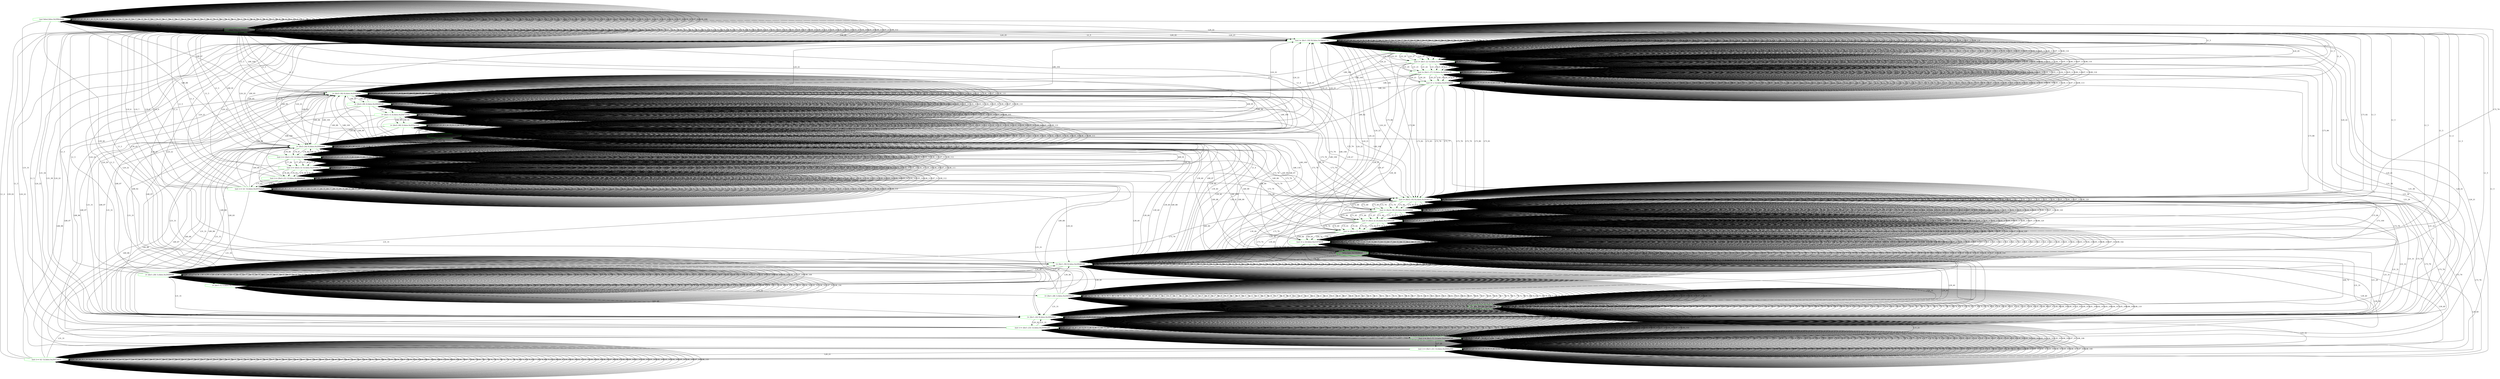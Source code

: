 digraph G {
0[label="(not false),false,0x206e4ad0", color=green,shape=octagon];
1[label="true,false,0x206d6500", color=green,shape=octagon];
2[label="(not (= |thr1::19| 0)),false,0x2062f770", color=green,shape=octagon];
3[label="(not (= |thr1::18| 1)),false,0x206db440", color=green,shape=octagon];
4[label="(not (= |thr1::2| 1)),false,0x206e03c0", color=green,shape=octagon];
5[label="(not (= |thr1::17| 1)),false,0x20563c70", color=green,shape=octagon];
6[label="(not (= x 1)),false,0x20564dd0", color=green,shape=octagon];
7[label="(= |thr1::24| 0),false,0x2062f5b0", color=green,shape=octagon];
8[label="(not (>= |thr1::23| 1)),false,0x2059ead0", color=green,shape=octagon];
9[label="(not (>= |thr1::3| 1)),false,0x20480730", color=green,shape=octagon];
10[label="(not (>= |thr1::21| 1)),false,0x2064a960", color=green,shape=octagon];
11[label="(not (>= b2 1)),false,0x20472910", color=green,shape=octagon];
12[label="(= |thr1::30| 0),false,0x206d6340", color=green,shape=octagon];
13[label="(= |thr1::29| 1),false,0x20fd9090", color=green,shape=octagon];
14[label="(= |thr1::1| 1),false,0x206dea00", color=green,shape=octagon];
15[label="(= |thr1::28| 1),false,0x20659a10", color=green,shape=octagon];
16[label="(= y 1),false,0x206ddc50", color=green,shape=octagon];
17[label="false,false,0x206d66c0", color=green,shape=doubleoctagon];
18[label="(not (= |thr2::19| 0)),false,0x2056a3e0", color=green,shape=octagon];
19[label="(not (= |thr2::18| 2)),false,0x20599f80", color=green,shape=octagon];
20[label="(not (= |thr2::2| 2)),false,0x2165e2d0", color=green,shape=octagon];
21[label="(not (= |thr2::17| 2)),false,0x206d6180", color=green,shape=octagon];
22[label="(not (= x 2)),false,0x21074430", color=green,shape=octagon];
23[label="(= |thr2::24| 0),false,0x20fd04b0", color=green,shape=octagon];
24[label="(not (>= |thr2::23| 1)),false,0x20627020", color=green,shape=octagon];
25[label="(not (>= |thr2::3| 1)),false,0x20568a70", color=green,shape=octagon];
26[label="(not (>= |thr2::21| 1)),false,0x206d6a40", color=green,shape=octagon];
27[label="(not (>= b1 1)),false,0x2055a2a0", color=green,shape=octagon];
28[label="(= |thr2::30| 0),false,0x2045ff50", color=green,shape=octagon];
29[label="(= |thr2::29| 2),false,0x20648140", color=green,shape=octagon];
30[label="(= |thr2::1| 2),false,0x20472500", color=green,shape=octagon];
31[label="(= |thr2::28| 2),false,0x203ec2e0", color=green,shape=octagon];
32[label="(= y 2),false,0x21074570", color=green,shape=octagon];
0->0 [label="0_0"];
0->0 [label="1_1"];
0->0 [label="2_2"];
0->0 [label="3_3"];
0->0 [label="4_4"];
0->1 [label="L1_5"];
0->0 [label="L1_6"];
0->0 [label="L10_7"];
0->0 [label="L11_8"];
0->0 [label="L12_9"];
0->0 [label="L13_10"];
0->0 [label="L14_11"];
0->0 [label="L15_12"];
0->0 [label="L16_13"];
0->0 [label="L17_14"];
0->0 [label="L18_15"];
0->0 [label="L19_16"];
0->0 [label="L2_17"];
0->0 [label="L20_18"];
0->0 [label="L21_19"];
0->0 [label="L22_20"];
0->0 [label="L23_21"];
0->2 [label="L24_22"];
0->0 [label="L24_23"];
0->0 [label="L25_24"];
0->0 [label="L26_25"];
0->0 [label="L27_26"];
0->0 [label="L28_27"];
0->0 [label="L29_28"];
0->0 [label="L3_29"];
0->0 [label="L30_30"];
0->7 [label="L31_31"];
0->0 [label="L31_32"];
0->0 [label="L32_33"];
0->0 [label="L33_34"];
0->0 [label="L34_35"];
0->0 [label="L35_36"];
0->0 [label="L36_37"];
0->0 [label="L37_38"];
0->0 [label="L38_39"];
0->12 [label="L39_40"];
0->0 [label="L39_41"];
0->0 [label="L4_42"];
0->0 [label="L40_43"];
0->0 [label="L41_44"];
0->0 [label="L42_45"];
0->0 [label="L43_46"];
0->0 [label="L44_47"];
0->0 [label="L45_48"];
0->0 [label="L46_49"];
0->0 [label="L47_50"];
0->0 [label="L48_51"];
0->0 [label="L49_52"];
0->0 [label="L5_53"];
0->0 [label="L50_54"];
0->0 [label="L51_55"];
0->0 [label="L52_56"];
0->0 [label="L53_57"];
0->0 [label="L54_58"];
0->0 [label="L55_59"];
0->0 [label="L56_60"];
0->0 [label="L57_61"];
0->0 [label="L58_62"];
0->0 [label="L59_63"];
0->0 [label="L6_64"];
0->0 [label="L60_65"];
0->0 [label="L61_66"];
0->0 [label="L62_67"];
0->0 [label="L63_68"];
0->0 [label="L64_69"];
0->0 [label="L65_70"];
0->0 [label="L66_71"];
0->0 [label="L67_72"];
0->0 [label="L68_73"];
0->0 [label="L69_74"];
0->0 [label="L7_75"];
0->0 [label="L70_76"];
0->0 [label="L71_77"];
0->0 [label="L72_78"];
0->18 [label="L73_79"];
0->0 [label="L73_80"];
0->0 [label="L74_81"];
0->0 [label="L75_82"];
0->0 [label="L76_83"];
0->0 [label="L77_84"];
0->0 [label="L78_85"];
0->0 [label="L79_86"];
0->0 [label="L8_87"];
0->23 [label="L80_88"];
0->0 [label="L80_89"];
0->0 [label="L81_90"];
0->0 [label="L82_91"];
0->0 [label="L83_92"];
0->0 [label="L84_93"];
0->0 [label="L85_94"];
0->0 [label="L86_95"];
0->0 [label="L87_96"];
0->28 [label="L88_97"];
0->0 [label="L88_98"];
0->0 [label="L89_99"];
0->0 [label="L9_100"];
0->0 [label="L90_101"];
0->0 [label="L91_102"];
0->0 [label="L92_103"];
0->0 [label="L93_104"];
0->0 [label="L94_105"];
0->0 [label="L95_106"];
0->0 [label="L96_107"];
0->0 [label="L97_108"];
0->0 [label="L98_109"];
1->1 [label="0_0"];
1->1 [label="1_1"];
1->1 [label="2_2"];
1->1 [label="3_3"];
1->1 [label="4_4"];
1->1 [label="L1_5"];
1->1 [label="L1_6"];
1->1 [label="L10_7"];
1->1 [label="L11_8"];
1->1 [label="L12_9"];
1->1 [label="L13_10"];
1->1 [label="L14_11"];
1->1 [label="L15_12"];
1->1 [label="L16_13"];
1->1 [label="L17_14"];
1->1 [label="L18_15"];
1->1 [label="L19_16"];
1->1 [label="L2_17"];
1->1 [label="L20_18"];
1->1 [label="L21_19"];
1->1 [label="L22_20"];
1->1 [label="L23_21"];
1->2 [label="L24_22"];
1->2 [label="L24_23"];
1->2 [label="L24_24"];
1->2 [label="L24_25"];
1->1 [label="L24_26"];
1->1 [label="L25_27"];
1->1 [label="L26_28"];
1->1 [label="L27_29"];
1->1 [label="L28_30"];
1->1 [label="L29_31"];
1->1 [label="L3_32"];
1->1 [label="L30_33"];
1->7 [label="L31_34"];
1->1 [label="L31_35"];
1->1 [label="L32_36"];
1->1 [label="L33_37"];
1->1 [label="L34_38"];
1->1 [label="L35_39"];
1->1 [label="L36_40"];
1->1 [label="L37_41"];
1->1 [label="L38_42"];
1->12 [label="L39_43"];
1->1 [label="L39_44"];
1->1 [label="L4_45"];
1->1 [label="L40_46"];
1->1 [label="L41_47"];
1->1 [label="L42_48"];
1->1 [label="L43_49"];
1->1 [label="L44_50"];
1->1 [label="L45_51"];
1->1 [label="L46_52"];
1->1 [label="L47_53"];
1->1 [label="L48_54"];
1->1 [label="L49_55"];
1->1 [label="L5_56"];
1->1 [label="L50_57"];
1->1 [label="L51_58"];
1->1 [label="L52_59"];
1->1 [label="L53_60"];
1->1 [label="L54_61"];
1->1 [label="L55_62"];
1->1 [label="L56_63"];
1->1 [label="L57_64"];
1->1 [label="L58_65"];
1->1 [label="L59_66"];
1->1 [label="L6_67"];
1->1 [label="L60_68"];
1->1 [label="L61_69"];
1->1 [label="L62_70"];
1->1 [label="L63_71"];
1->1 [label="L64_72"];
1->1 [label="L65_73"];
1->1 [label="L66_74"];
1->1 [label="L67_75"];
1->1 [label="L68_76"];
1->1 [label="L69_77"];
1->1 [label="L7_78"];
1->1 [label="L70_79"];
1->1 [label="L71_80"];
1->1 [label="L72_81"];
1->18 [label="L73_82"];
1->1 [label="L73_83"];
1->1 [label="L74_84"];
1->1 [label="L75_85"];
1->1 [label="L76_86"];
1->1 [label="L77_87"];
1->1 [label="L78_88"];
1->1 [label="L79_89"];
1->1 [label="L8_90"];
1->23 [label="L80_91"];
1->1 [label="L80_92"];
1->1 [label="L81_93"];
1->1 [label="L82_94"];
1->1 [label="L83_95"];
1->1 [label="L84_96"];
1->1 [label="L85_97"];
1->1 [label="L86_98"];
1->1 [label="L87_99"];
1->28 [label="L88_100"];
1->1 [label="L88_101"];
1->1 [label="L89_102"];
1->1 [label="L9_103"];
1->1 [label="L90_104"];
1->1 [label="L91_105"];
1->1 [label="L92_106"];
1->1 [label="L93_107"];
1->1 [label="L94_108"];
1->1 [label="L95_109"];
1->1 [label="L96_110"];
1->1 [label="L97_111"];
1->1 [label="L98_112"];
2->2 [label="0_0"];
2->2 [label="1_1"];
2->2 [label="2_2"];
2->2 [label="3_3"];
2->2 [label="4_4"];
2->1 [label="L1_5"];
2->2 [label="L1_6"];
2->2 [label="L10_7"];
2->2 [label="L11_8"];
2->2 [label="L12_9"];
2->2 [label="L13_10"];
2->2 [label="L14_11"];
2->2 [label="L15_12"];
2->2 [label="L16_13"];
2->2 [label="L17_14"];
2->2 [label="L18_15"];
2->2 [label="L19_16"];
2->2 [label="L2_17"];
2->2 [label="L20_18"];
2->2 [label="L21_19"];
2->2 [label="L22_20"];
2->3 [label="L23_21"];
2->3 [label="L23_22"];
2->3 [label="L23_23"];
2->3 [label="L23_24"];
2->3 [label="L23_25"];
2->3 [label="L23_26"];
2->3 [label="L23_27"];
2->3 [label="L23_28"];
2->2 [label="L24_29"];
2->2 [label="L24_30"];
2->2 [label="L25_31"];
2->2 [label="L26_32"];
2->2 [label="L27_33"];
2->2 [label="L28_34"];
2->2 [label="L29_35"];
2->2 [label="L3_36"];
2->2 [label="L30_37"];
2->7 [label="L31_38"];
2->2 [label="L31_39"];
2->2 [label="L32_40"];
2->2 [label="L33_41"];
2->2 [label="L34_42"];
2->2 [label="L35_43"];
2->2 [label="L36_44"];
2->2 [label="L37_45"];
2->2 [label="L38_46"];
2->12 [label="L39_47"];
2->2 [label="L39_48"];
2->2 [label="L4_49"];
2->2 [label="L40_50"];
2->2 [label="L41_51"];
2->2 [label="L42_52"];
2->2 [label="L43_53"];
2->2 [label="L44_54"];
2->2 [label="L45_55"];
2->2 [label="L46_56"];
2->2 [label="L47_57"];
2->2 [label="L48_58"];
2->2 [label="L49_59"];
2->2 [label="L5_60"];
2->2 [label="L50_61"];
2->2 [label="L51_62"];
2->2 [label="L52_63"];
2->2 [label="L53_64"];
2->2 [label="L54_65"];
2->2 [label="L55_66"];
2->2 [label="L56_67"];
2->2 [label="L57_68"];
2->2 [label="L58_69"];
2->2 [label="L59_70"];
2->2 [label="L6_71"];
2->2 [label="L60_72"];
2->2 [label="L61_73"];
2->2 [label="L62_74"];
2->2 [label="L63_75"];
2->2 [label="L64_76"];
2->2 [label="L65_77"];
2->2 [label="L66_78"];
2->2 [label="L67_79"];
2->2 [label="L68_80"];
2->2 [label="L69_81"];
2->2 [label="L7_82"];
2->2 [label="L70_83"];
2->2 [label="L71_84"];
2->2 [label="L72_85"];
2->18 [label="L73_86"];
2->2 [label="L73_87"];
2->2 [label="L74_88"];
2->2 [label="L75_89"];
2->2 [label="L76_90"];
2->2 [label="L77_91"];
2->2 [label="L78_92"];
2->2 [label="L79_93"];
2->2 [label="L8_94"];
2->23 [label="L80_95"];
2->2 [label="L80_96"];
2->2 [label="L81_97"];
2->2 [label="L82_98"];
2->2 [label="L83_99"];
2->2 [label="L84_100"];
2->2 [label="L85_101"];
2->2 [label="L86_102"];
2->2 [label="L87_103"];
2->28 [label="L88_104"];
2->2 [label="L88_105"];
2->2 [label="L89_106"];
2->2 [label="L9_107"];
2->2 [label="L90_108"];
2->2 [label="L91_109"];
2->2 [label="L92_110"];
2->2 [label="L93_111"];
2->2 [label="L94_112"];
2->2 [label="L95_113"];
2->2 [label="L96_114"];
2->2 [label="L97_115"];
2->2 [label="L98_116"];
3->3 [label="0_0"];
3->3 [label="1_1"];
3->3 [label="2_2"];
3->3 [label="3_3"];
3->3 [label="4_4"];
3->1 [label="L1_5"];
3->3 [label="L1_6"];
3->3 [label="L10_7"];
3->3 [label="L11_8"];
3->3 [label="L12_9"];
3->3 [label="L13_10"];
3->3 [label="L14_11"];
3->3 [label="L15_12"];
3->3 [label="L16_13"];
3->3 [label="L17_14"];
3->3 [label="L18_15"];
3->3 [label="L19_16"];
3->3 [label="L2_17"];
3->3 [label="L20_18"];
3->3 [label="L21_19"];
3->4 [label="L22_20"];
3->4 [label="L22_21"];
3->4 [label="L22_22"];
3->4 [label="L22_23"];
3->4 [label="L22_24"];
3->4 [label="L22_25"];
3->4 [label="L22_26"];
3->4 [label="L22_27"];
3->3 [label="L23_28"];
3->2 [label="L24_29"];
3->3 [label="L24_30"];
3->3 [label="L25_31"];
3->3 [label="L26_32"];
3->3 [label="L27_33"];
3->3 [label="L28_34"];
3->3 [label="L29_35"];
3->3 [label="L3_36"];
3->3 [label="L30_37"];
3->7 [label="L31_38"];
3->3 [label="L31_39"];
3->3 [label="L32_40"];
3->3 [label="L33_41"];
3->3 [label="L34_42"];
3->3 [label="L35_43"];
3->3 [label="L36_44"];
3->3 [label="L37_45"];
3->3 [label="L38_46"];
3->12 [label="L39_47"];
3->3 [label="L39_48"];
3->3 [label="L4_49"];
3->3 [label="L40_50"];
3->3 [label="L41_51"];
3->3 [label="L42_52"];
3->3 [label="L43_53"];
3->3 [label="L44_54"];
3->3 [label="L45_55"];
3->3 [label="L46_56"];
3->3 [label="L47_57"];
3->3 [label="L48_58"];
3->3 [label="L49_59"];
3->3 [label="L5_60"];
3->3 [label="L50_61"];
3->3 [label="L51_62"];
3->3 [label="L52_63"];
3->3 [label="L53_64"];
3->3 [label="L54_65"];
3->3 [label="L55_66"];
3->3 [label="L56_67"];
3->3 [label="L57_68"];
3->3 [label="L58_69"];
3->3 [label="L59_70"];
3->3 [label="L6_71"];
3->3 [label="L60_72"];
3->3 [label="L61_73"];
3->3 [label="L62_74"];
3->3 [label="L63_75"];
3->3 [label="L64_76"];
3->3 [label="L65_77"];
3->3 [label="L66_78"];
3->3 [label="L67_79"];
3->3 [label="L68_80"];
3->3 [label="L69_81"];
3->3 [label="L7_82"];
3->3 [label="L70_83"];
3->3 [label="L71_84"];
3->3 [label="L72_85"];
3->18 [label="L73_86"];
3->3 [label="L73_87"];
3->3 [label="L74_88"];
3->3 [label="L75_89"];
3->3 [label="L76_90"];
3->3 [label="L77_91"];
3->3 [label="L78_92"];
3->3 [label="L79_93"];
3->3 [label="L8_94"];
3->23 [label="L80_95"];
3->3 [label="L80_96"];
3->3 [label="L81_97"];
3->3 [label="L82_98"];
3->3 [label="L83_99"];
3->3 [label="L84_100"];
3->3 [label="L85_101"];
3->3 [label="L86_102"];
3->3 [label="L87_103"];
3->28 [label="L88_104"];
3->3 [label="L88_105"];
3->3 [label="L89_106"];
3->3 [label="L9_107"];
3->3 [label="L90_108"];
3->3 [label="L91_109"];
3->3 [label="L92_110"];
3->3 [label="L93_111"];
3->3 [label="L94_112"];
3->3 [label="L95_113"];
3->3 [label="L96_114"];
3->3 [label="L97_115"];
3->3 [label="L98_116"];
4->4 [label="0_0"];
4->4 [label="1_1"];
4->4 [label="2_2"];
4->4 [label="3_3"];
4->4 [label="4_4"];
4->1 [label="L1_5"];
4->4 [label="L1_6"];
4->4 [label="L10_7"];
4->4 [label="L11_8"];
4->4 [label="L12_9"];
4->4 [label="L13_10"];
4->4 [label="L14_11"];
4->4 [label="L15_12"];
4->4 [label="L16_13"];
4->4 [label="L17_14"];
4->4 [label="L18_15"];
4->4 [label="L19_16"];
4->4 [label="L2_17"];
4->4 [label="L20_18"];
4->5 [label="L21_19"];
4->5 [label="L21_20"];
4->5 [label="L21_21"];
4->5 [label="L21_22"];
4->5 [label="L21_23"];
4->5 [label="L21_24"];
4->5 [label="L21_25"];
4->5 [label="L21_26"];
4->4 [label="L22_27"];
4->4 [label="L23_28"];
4->2 [label="L24_29"];
4->4 [label="L24_30"];
4->4 [label="L25_31"];
4->4 [label="L26_32"];
4->4 [label="L27_33"];
4->4 [label="L28_34"];
4->4 [label="L29_35"];
4->4 [label="L3_36"];
4->4 [label="L30_37"];
4->7 [label="L31_38"];
4->4 [label="L31_39"];
4->4 [label="L32_40"];
4->4 [label="L33_41"];
4->4 [label="L34_42"];
4->4 [label="L35_43"];
4->4 [label="L36_44"];
4->4 [label="L37_45"];
4->4 [label="L38_46"];
4->12 [label="L39_47"];
4->4 [label="L39_48"];
4->4 [label="L4_49"];
4->4 [label="L40_50"];
4->4 [label="L41_51"];
4->4 [label="L42_52"];
4->4 [label="L43_53"];
4->4 [label="L44_54"];
4->4 [label="L45_55"];
4->4 [label="L46_56"];
4->4 [label="L47_57"];
4->4 [label="L48_58"];
4->4 [label="L49_59"];
4->4 [label="L5_60"];
4->4 [label="L50_61"];
4->4 [label="L51_62"];
4->4 [label="L52_63"];
4->4 [label="L53_64"];
4->4 [label="L54_65"];
4->4 [label="L55_66"];
4->4 [label="L56_67"];
4->4 [label="L57_68"];
4->4 [label="L58_69"];
4->4 [label="L59_70"];
4->4 [label="L6_71"];
4->4 [label="L60_72"];
4->4 [label="L61_73"];
4->4 [label="L62_74"];
4->4 [label="L63_75"];
4->4 [label="L64_76"];
4->4 [label="L65_77"];
4->4 [label="L66_78"];
4->4 [label="L67_79"];
4->4 [label="L68_80"];
4->4 [label="L69_81"];
4->4 [label="L7_82"];
4->4 [label="L70_83"];
4->4 [label="L71_84"];
4->4 [label="L72_85"];
4->18 [label="L73_86"];
4->4 [label="L73_87"];
4->4 [label="L74_88"];
4->4 [label="L75_89"];
4->4 [label="L76_90"];
4->4 [label="L77_91"];
4->4 [label="L78_92"];
4->4 [label="L79_93"];
4->4 [label="L8_94"];
4->23 [label="L80_95"];
4->4 [label="L80_96"];
4->4 [label="L81_97"];
4->4 [label="L82_98"];
4->4 [label="L83_99"];
4->4 [label="L84_100"];
4->4 [label="L85_101"];
4->4 [label="L86_102"];
4->4 [label="L87_103"];
4->28 [label="L88_104"];
4->4 [label="L88_105"];
4->4 [label="L89_106"];
4->4 [label="L9_107"];
4->4 [label="L90_108"];
4->4 [label="L91_109"];
4->4 [label="L92_110"];
4->4 [label="L93_111"];
4->4 [label="L94_112"];
4->4 [label="L95_113"];
4->4 [label="L96_114"];
4->4 [label="L97_115"];
4->4 [label="L98_116"];
5->5 [label="0_0"];
5->5 [label="1_1"];
5->5 [label="2_2"];
5->5 [label="3_3"];
5->5 [label="4_4"];
5->1 [label="L1_5"];
5->5 [label="L1_6"];
5->5 [label="L10_7"];
5->5 [label="L11_8"];
5->5 [label="L12_9"];
5->5 [label="L13_10"];
5->5 [label="L14_11"];
5->5 [label="L15_12"];
5->5 [label="L16_13"];
5->5 [label="L17_14"];
5->5 [label="L18_15"];
5->5 [label="L19_16"];
5->5 [label="L2_17"];
5->6 [label="L20_18"];
5->6 [label="L20_19"];
5->6 [label="L20_20"];
5->6 [label="L20_21"];
5->6 [label="L20_22"];
5->6 [label="L20_23"];
5->6 [label="L20_24"];
5->6 [label="L20_25"];
5->5 [label="L21_26"];
5->5 [label="L22_27"];
5->5 [label="L23_28"];
5->2 [label="L24_29"];
5->5 [label="L24_30"];
5->5 [label="L25_31"];
5->5 [label="L26_32"];
5->5 [label="L27_33"];
5->5 [label="L28_34"];
5->5 [label="L29_35"];
5->5 [label="L3_36"];
5->5 [label="L30_37"];
5->7 [label="L31_38"];
5->5 [label="L31_39"];
5->5 [label="L32_40"];
5->5 [label="L33_41"];
5->5 [label="L34_42"];
5->5 [label="L35_43"];
5->5 [label="L36_44"];
5->5 [label="L37_45"];
5->5 [label="L38_46"];
5->12 [label="L39_47"];
5->5 [label="L39_48"];
5->5 [label="L4_49"];
5->5 [label="L40_50"];
5->5 [label="L41_51"];
5->5 [label="L42_52"];
5->5 [label="L43_53"];
5->5 [label="L44_54"];
5->5 [label="L45_55"];
5->5 [label="L46_56"];
5->5 [label="L47_57"];
5->5 [label="L48_58"];
5->5 [label="L49_59"];
5->5 [label="L5_60"];
5->5 [label="L50_61"];
5->5 [label="L51_62"];
5->5 [label="L52_63"];
5->5 [label="L53_64"];
5->5 [label="L54_65"];
5->5 [label="L55_66"];
5->5 [label="L56_67"];
5->5 [label="L57_68"];
5->5 [label="L58_69"];
5->5 [label="L59_70"];
5->5 [label="L6_71"];
5->5 [label="L60_72"];
5->5 [label="L61_73"];
5->5 [label="L62_74"];
5->5 [label="L63_75"];
5->5 [label="L64_76"];
5->5 [label="L65_77"];
5->5 [label="L66_78"];
5->5 [label="L67_79"];
5->5 [label="L68_80"];
5->5 [label="L69_81"];
5->5 [label="L7_82"];
5->5 [label="L70_83"];
5->5 [label="L71_84"];
5->5 [label="L72_85"];
5->18 [label="L73_86"];
5->5 [label="L73_87"];
5->5 [label="L74_88"];
5->5 [label="L75_89"];
5->5 [label="L76_90"];
5->5 [label="L77_91"];
5->5 [label="L78_92"];
5->5 [label="L79_93"];
5->5 [label="L8_94"];
5->23 [label="L80_95"];
5->5 [label="L80_96"];
5->5 [label="L81_97"];
5->5 [label="L82_98"];
5->5 [label="L83_99"];
5->5 [label="L84_100"];
5->5 [label="L85_101"];
5->5 [label="L86_102"];
5->5 [label="L87_103"];
5->28 [label="L88_104"];
5->5 [label="L88_105"];
5->5 [label="L89_106"];
5->5 [label="L9_107"];
5->5 [label="L90_108"];
5->5 [label="L91_109"];
5->5 [label="L92_110"];
5->5 [label="L93_111"];
5->5 [label="L94_112"];
5->5 [label="L95_113"];
5->5 [label="L96_114"];
5->5 [label="L97_115"];
5->5 [label="L98_116"];
6->6 [label="0_0"];
6->6 [label="2_1"];
6->6 [label="3_2"];
6->6 [label="4_3"];
6->1 [label="L1_4"];
6->6 [label="L1_5"];
6->6 [label="L10_6"];
6->6 [label="L11_7"];
6->6 [label="L12_8"];
6->6 [label="L13_9"];
6->6 [label="L14_10"];
6->6 [label="L15_11"];
6->6 [label="L16_12"];
6->6 [label="L17_13"];
6->6 [label="L18_14"];
6->6 [label="L19_15"];
6->6 [label="L2_16"];
6->6 [label="L20_17"];
6->6 [label="L21_18"];
6->6 [label="L22_19"];
6->6 [label="L23_20"];
6->2 [label="L24_21"];
6->6 [label="L24_22"];
6->6 [label="L25_23"];
6->6 [label="L26_24"];
6->6 [label="L27_25"];
6->6 [label="L28_26"];
6->6 [label="L29_27"];
6->6 [label="L30_28"];
6->7 [label="L31_29"];
6->6 [label="L31_30"];
6->6 [label="L32_31"];
6->6 [label="L33_32"];
6->6 [label="L34_33"];
6->6 [label="L35_34"];
6->6 [label="L36_35"];
6->6 [label="L37_36"];
6->6 [label="L38_37"];
6->12 [label="L39_38"];
6->6 [label="L39_39"];
6->6 [label="L4_40"];
6->6 [label="L40_41"];
6->6 [label="L41_42"];
6->6 [label="L42_43"];
6->6 [label="L43_44"];
6->6 [label="L44_45"];
6->6 [label="L45_46"];
6->6 [label="L46_47"];
6->6 [label="L47_48"];
6->6 [label="L48_49"];
6->6 [label="L49_50"];
6->6 [label="L5_51"];
6->6 [label="L50_52"];
6->6 [label="L51_53"];
6->6 [label="L53_54"];
6->6 [label="L54_55"];
6->6 [label="L55_56"];
6->6 [label="L56_57"];
6->6 [label="L57_58"];
6->6 [label="L58_59"];
6->6 [label="L59_60"];
6->6 [label="L6_61"];
6->6 [label="L60_62"];
6->6 [label="L61_63"];
6->6 [label="L62_64"];
6->6 [label="L63_65"];
6->6 [label="L64_66"];
6->6 [label="L65_67"];
6->6 [label="L66_68"];
6->6 [label="L67_69"];
6->6 [label="L68_70"];
6->6 [label="L69_71"];
6->6 [label="L7_72"];
6->6 [label="L70_73"];
6->6 [label="L71_74"];
6->6 [label="L72_75"];
6->18 [label="L73_76"];
6->18 [label="L73_77"];
6->18 [label="L73_78"];
6->18 [label="L73_79"];
6->18 [label="L73_80"];
6->18 [label="L73_81"];
6->18 [label="L73_82"];
6->18 [label="L73_83"];
6->6 [label="L73_84"];
6->6 [label="L74_85"];
6->6 [label="L75_86"];
6->6 [label="L76_87"];
6->6 [label="L77_88"];
6->6 [label="L78_89"];
6->6 [label="L79_90"];
6->6 [label="L8_91"];
6->23 [label="L80_92"];
6->6 [label="L80_93"];
6->6 [label="L81_94"];
6->6 [label="L82_95"];
6->6 [label="L83_96"];
6->6 [label="L84_97"];
6->6 [label="L85_98"];
6->6 [label="L86_99"];
6->6 [label="L87_100"];
6->28 [label="L88_101"];
6->6 [label="L88_102"];
6->6 [label="L89_103"];
6->6 [label="L9_104"];
6->6 [label="L90_105"];
6->6 [label="L91_106"];
6->6 [label="L92_107"];
6->6 [label="L93_108"];
6->6 [label="L94_109"];
6->6 [label="L95_110"];
6->6 [label="L96_111"];
6->6 [label="L97_112"];
6->6 [label="L98_113"];
7->7 [label="0_0"];
7->7 [label="1_1"];
7->7 [label="2_2"];
7->7 [label="3_3"];
7->7 [label="4_4"];
7->1 [label="L1_5"];
7->7 [label="L1_6"];
7->7 [label="L10_7"];
7->7 [label="L11_8"];
7->7 [label="L12_9"];
7->7 [label="L13_10"];
7->7 [label="L14_11"];
7->7 [label="L15_12"];
7->7 [label="L16_13"];
7->7 [label="L17_14"];
7->7 [label="L18_15"];
7->7 [label="L19_16"];
7->7 [label="L2_17"];
7->7 [label="L20_18"];
7->7 [label="L21_19"];
7->7 [label="L22_20"];
7->7 [label="L23_21"];
7->2 [label="L24_22"];
7->7 [label="L24_23"];
7->7 [label="L25_24"];
7->7 [label="L26_25"];
7->7 [label="L27_26"];
7->7 [label="L28_27"];
7->8 [label="L29_28"];
7->7 [label="L3_29"];
7->7 [label="L30_30"];
7->7 [label="L31_31"];
7->7 [label="L31_32"];
7->7 [label="L32_33"];
7->7 [label="L33_34"];
7->7 [label="L34_35"];
7->7 [label="L35_36"];
7->7 [label="L36_37"];
7->7 [label="L37_38"];
7->7 [label="L38_39"];
7->12 [label="L39_40"];
7->7 [label="L39_41"];
7->7 [label="L4_42"];
7->7 [label="L40_43"];
7->7 [label="L41_44"];
7->7 [label="L42_45"];
7->7 [label="L43_46"];
7->7 [label="L44_47"];
7->7 [label="L45_48"];
7->7 [label="L46_49"];
7->7 [label="L47_50"];
7->7 [label="L48_51"];
7->7 [label="L49_52"];
7->7 [label="L5_53"];
7->7 [label="L50_54"];
7->7 [label="L51_55"];
7->7 [label="L52_56"];
7->7 [label="L53_57"];
7->7 [label="L54_58"];
7->7 [label="L55_59"];
7->7 [label="L56_60"];
7->7 [label="L57_61"];
7->7 [label="L58_62"];
7->7 [label="L59_63"];
7->7 [label="L6_64"];
7->7 [label="L60_65"];
7->7 [label="L61_66"];
7->7 [label="L62_67"];
7->7 [label="L63_68"];
7->7 [label="L64_69"];
7->7 [label="L65_70"];
7->7 [label="L66_71"];
7->7 [label="L67_72"];
7->7 [label="L68_73"];
7->7 [label="L69_74"];
7->7 [label="L7_75"];
7->7 [label="L70_76"];
7->7 [label="L71_77"];
7->7 [label="L72_78"];
7->18 [label="L73_79"];
7->7 [label="L73_80"];
7->7 [label="L74_81"];
7->7 [label="L75_82"];
7->7 [label="L76_83"];
7->7 [label="L77_84"];
7->7 [label="L78_85"];
7->7 [label="L79_86"];
7->7 [label="L8_87"];
7->23 [label="L80_88"];
7->7 [label="L80_89"];
7->7 [label="L81_90"];
7->7 [label="L82_91"];
7->7 [label="L83_92"];
7->7 [label="L84_93"];
7->7 [label="L85_94"];
7->7 [label="L86_95"];
7->7 [label="L87_96"];
7->28 [label="L88_97"];
7->7 [label="L88_98"];
7->7 [label="L89_99"];
7->7 [label="L9_100"];
7->7 [label="L90_101"];
7->7 [label="L91_102"];
7->7 [label="L92_103"];
7->7 [label="L93_104"];
7->7 [label="L94_105"];
7->7 [label="L95_106"];
7->7 [label="L96_107"];
7->7 [label="L97_108"];
7->7 [label="L98_109"];
8->8 [label="0_0"];
8->8 [label="1_1"];
8->8 [label="2_2"];
8->8 [label="3_3"];
8->8 [label="4_4"];
8->1 [label="L1_5"];
8->8 [label="L1_6"];
8->8 [label="L10_7"];
8->8 [label="L11_8"];
8->8 [label="L12_9"];
8->8 [label="L13_10"];
8->8 [label="L14_11"];
8->8 [label="L15_12"];
8->8 [label="L16_13"];
8->8 [label="L17_14"];
8->8 [label="L18_15"];
8->8 [label="L19_16"];
8->8 [label="L2_17"];
8->8 [label="L20_18"];
8->8 [label="L21_19"];
8->8 [label="L22_20"];
8->8 [label="L23_21"];
8->2 [label="L24_22"];
8->8 [label="L24_23"];
8->8 [label="L25_24"];
8->8 [label="L26_25"];
8->8 [label="L27_26"];
8->9 [label="L28_27"];
8->8 [label="L29_28"];
8->8 [label="L3_29"];
8->8 [label="L30_30"];
8->7 [label="L31_31"];
8->8 [label="L31_32"];
8->8 [label="L32_33"];
8->8 [label="L33_34"];
8->8 [label="L34_35"];
8->8 [label="L35_36"];
8->8 [label="L36_37"];
8->8 [label="L37_38"];
8->8 [label="L38_39"];
8->12 [label="L39_40"];
8->8 [label="L39_41"];
8->8 [label="L4_42"];
8->8 [label="L40_43"];
8->8 [label="L41_44"];
8->8 [label="L42_45"];
8->8 [label="L43_46"];
8->8 [label="L44_47"];
8->8 [label="L45_48"];
8->8 [label="L46_49"];
8->8 [label="L47_50"];
8->8 [label="L48_51"];
8->8 [label="L49_52"];
8->8 [label="L5_53"];
8->8 [label="L50_54"];
8->8 [label="L51_55"];
8->8 [label="L52_56"];
8->8 [label="L53_57"];
8->8 [label="L54_58"];
8->8 [label="L55_59"];
8->8 [label="L56_60"];
8->8 [label="L57_61"];
8->8 [label="L58_62"];
8->8 [label="L59_63"];
8->8 [label="L6_64"];
8->8 [label="L60_65"];
8->8 [label="L61_66"];
8->8 [label="L62_67"];
8->8 [label="L63_68"];
8->8 [label="L64_69"];
8->8 [label="L65_70"];
8->8 [label="L66_71"];
8->8 [label="L67_72"];
8->8 [label="L68_73"];
8->8 [label="L69_74"];
8->8 [label="L7_75"];
8->8 [label="L70_76"];
8->8 [label="L71_77"];
8->8 [label="L72_78"];
8->18 [label="L73_79"];
8->8 [label="L73_80"];
8->8 [label="L74_81"];
8->8 [label="L75_82"];
8->8 [label="L76_83"];
8->8 [label="L77_84"];
8->8 [label="L78_85"];
8->8 [label="L79_86"];
8->8 [label="L8_87"];
8->23 [label="L80_88"];
8->8 [label="L80_89"];
8->8 [label="L81_90"];
8->8 [label="L82_91"];
8->8 [label="L83_92"];
8->8 [label="L84_93"];
8->8 [label="L85_94"];
8->8 [label="L86_95"];
8->8 [label="L87_96"];
8->28 [label="L88_97"];
8->8 [label="L88_98"];
8->8 [label="L89_99"];
8->8 [label="L9_100"];
8->8 [label="L90_101"];
8->8 [label="L91_102"];
8->8 [label="L92_103"];
8->8 [label="L93_104"];
8->8 [label="L94_105"];
8->8 [label="L95_106"];
8->8 [label="L96_107"];
8->8 [label="L97_108"];
8->8 [label="L98_109"];
9->9 [label="0_0"];
9->9 [label="1_1"];
9->9 [label="2_2"];
9->9 [label="3_3"];
9->9 [label="4_4"];
9->1 [label="L1_5"];
9->9 [label="L1_6"];
9->9 [label="L10_7"];
9->9 [label="L11_8"];
9->9 [label="L12_9"];
9->9 [label="L13_10"];
9->9 [label="L14_11"];
9->9 [label="L15_12"];
9->9 [label="L16_13"];
9->9 [label="L17_14"];
9->9 [label="L18_15"];
9->9 [label="L19_16"];
9->9 [label="L2_17"];
9->9 [label="L20_18"];
9->9 [label="L21_19"];
9->9 [label="L22_20"];
9->9 [label="L23_21"];
9->2 [label="L24_22"];
9->9 [label="L24_23"];
9->9 [label="L25_24"];
9->9 [label="L26_25"];
9->10 [label="L27_26"];
9->9 [label="L28_27"];
9->9 [label="L29_28"];
9->9 [label="L3_29"];
9->9 [label="L30_30"];
9->7 [label="L31_31"];
9->9 [label="L31_32"];
9->9 [label="L32_33"];
9->9 [label="L34_34"];
9->9 [label="L35_35"];
9->9 [label="L36_36"];
9->9 [label="L37_37"];
9->9 [label="L38_38"];
9->12 [label="L39_39"];
9->9 [label="L39_40"];
9->9 [label="L4_41"];
9->9 [label="L40_42"];
9->9 [label="L41_43"];
9->9 [label="L42_44"];
9->9 [label="L43_45"];
9->9 [label="L44_46"];
9->9 [label="L45_47"];
9->9 [label="L46_48"];
9->9 [label="L47_49"];
9->9 [label="L48_50"];
9->9 [label="L49_51"];
9->9 [label="L5_52"];
9->9 [label="L50_53"];
9->9 [label="L51_54"];
9->9 [label="L52_55"];
9->9 [label="L53_56"];
9->9 [label="L54_57"];
9->9 [label="L55_58"];
9->9 [label="L56_59"];
9->9 [label="L57_60"];
9->9 [label="L58_61"];
9->9 [label="L59_62"];
9->9 [label="L6_63"];
9->9 [label="L60_64"];
9->9 [label="L61_65"];
9->9 [label="L62_66"];
9->9 [label="L63_67"];
9->9 [label="L64_68"];
9->9 [label="L65_69"];
9->9 [label="L66_70"];
9->9 [label="L67_71"];
9->9 [label="L68_72"];
9->9 [label="L69_73"];
9->9 [label="L7_74"];
9->9 [label="L70_75"];
9->9 [label="L71_76"];
9->9 [label="L72_77"];
9->18 [label="L73_78"];
9->9 [label="L73_79"];
9->9 [label="L74_80"];
9->9 [label="L75_81"];
9->9 [label="L76_82"];
9->9 [label="L77_83"];
9->9 [label="L78_84"];
9->9 [label="L79_85"];
9->9 [label="L8_86"];
9->23 [label="L80_87"];
9->9 [label="L80_88"];
9->9 [label="L81_89"];
9->9 [label="L82_90"];
9->9 [label="L83_91"];
9->9 [label="L84_92"];
9->9 [label="L85_93"];
9->9 [label="L86_94"];
9->9 [label="L87_95"];
9->28 [label="L88_96"];
9->9 [label="L88_97"];
9->9 [label="L89_98"];
9->9 [label="L9_99"];
9->9 [label="L90_100"];
9->9 [label="L91_101"];
9->9 [label="L92_102"];
9->9 [label="L93_103"];
9->9 [label="L94_104"];
9->9 [label="L95_105"];
9->9 [label="L96_106"];
9->9 [label="L97_107"];
9->9 [label="L98_108"];
10->10 [label="0_0"];
10->10 [label="1_1"];
10->10 [label="2_2"];
10->10 [label="3_3"];
10->10 [label="4_4"];
10->1 [label="L1_5"];
10->10 [label="L1_6"];
10->10 [label="L10_7"];
10->10 [label="L11_8"];
10->10 [label="L12_9"];
10->10 [label="L13_10"];
10->10 [label="L14_11"];
10->10 [label="L15_12"];
10->10 [label="L16_13"];
10->10 [label="L17_14"];
10->10 [label="L18_15"];
10->10 [label="L19_16"];
10->10 [label="L2_17"];
10->10 [label="L20_18"];
10->10 [label="L21_19"];
10->10 [label="L22_20"];
10->10 [label="L23_21"];
10->2 [label="L24_22"];
10->10 [label="L24_23"];
10->10 [label="L25_24"];
10->11 [label="L26_25"];
10->10 [label="L27_26"];
10->10 [label="L28_27"];
10->10 [label="L29_28"];
10->10 [label="L3_29"];
10->10 [label="L30_30"];
10->7 [label="L31_31"];
10->10 [label="L31_32"];
10->10 [label="L32_33"];
10->10 [label="L33_34"];
10->10 [label="L34_35"];
10->10 [label="L35_36"];
10->10 [label="L36_37"];
10->10 [label="L37_38"];
10->10 [label="L38_39"];
10->12 [label="L39_40"];
10->10 [label="L39_41"];
10->10 [label="L4_42"];
10->10 [label="L40_43"];
10->10 [label="L41_44"];
10->10 [label="L42_45"];
10->10 [label="L43_46"];
10->10 [label="L44_47"];
10->10 [label="L45_48"];
10->10 [label="L46_49"];
10->10 [label="L47_50"];
10->10 [label="L48_51"];
10->10 [label="L49_52"];
10->10 [label="L5_53"];
10->10 [label="L50_54"];
10->10 [label="L51_55"];
10->10 [label="L52_56"];
10->10 [label="L53_57"];
10->10 [label="L54_58"];
10->10 [label="L55_59"];
10->10 [label="L56_60"];
10->10 [label="L57_61"];
10->10 [label="L58_62"];
10->10 [label="L59_63"];
10->10 [label="L6_64"];
10->10 [label="L60_65"];
10->10 [label="L61_66"];
10->10 [label="L62_67"];
10->10 [label="L63_68"];
10->10 [label="L64_69"];
10->10 [label="L65_70"];
10->10 [label="L66_71"];
10->10 [label="L67_72"];
10->10 [label="L68_73"];
10->10 [label="L69_74"];
10->10 [label="L7_75"];
10->10 [label="L70_76"];
10->10 [label="L71_77"];
10->10 [label="L72_78"];
10->18 [label="L73_79"];
10->10 [label="L73_80"];
10->10 [label="L74_81"];
10->10 [label="L75_82"];
10->10 [label="L76_83"];
10->10 [label="L77_84"];
10->10 [label="L78_85"];
10->10 [label="L79_86"];
10->10 [label="L8_87"];
10->23 [label="L80_88"];
10->10 [label="L80_89"];
10->10 [label="L81_90"];
10->10 [label="L82_91"];
10->10 [label="L83_92"];
10->10 [label="L84_93"];
10->10 [label="L85_94"];
10->10 [label="L86_95"];
10->10 [label="L87_96"];
10->28 [label="L88_97"];
10->10 [label="L88_98"];
10->10 [label="L89_99"];
10->10 [label="L9_100"];
10->10 [label="L90_101"];
10->10 [label="L91_102"];
10->10 [label="L92_103"];
10->10 [label="L93_104"];
10->10 [label="L94_105"];
10->10 [label="L95_106"];
10->10 [label="L96_107"];
10->10 [label="L97_108"];
10->10 [label="L98_109"];
11->11 [label="0_0"];
11->11 [label="1_1"];
11->11 [label="2_2"];
11->11 [label="4_3"];
11->1 [label="L1_4"];
11->11 [label="L1_5"];
11->11 [label="L10_6"];
11->11 [label="L11_7"];
11->11 [label="L12_8"];
11->11 [label="L13_9"];
11->11 [label="L14_10"];
11->11 [label="L15_11"];
11->11 [label="L16_12"];
11->11 [label="L17_13"];
11->11 [label="L18_14"];
11->11 [label="L19_15"];
11->11 [label="L2_16"];
11->11 [label="L20_17"];
11->11 [label="L21_18"];
11->11 [label="L22_19"];
11->11 [label="L23_20"];
11->2 [label="L24_21"];
11->11 [label="L24_22"];
11->11 [label="L24_23"];
11->11 [label="L25_24"];
11->11 [label="L26_25"];
11->11 [label="L27_26"];
11->11 [label="L28_27"];
11->11 [label="L29_28"];
11->11 [label="L3_29"];
11->11 [label="L30_30"];
11->7 [label="L31_31"];
11->11 [label="L31_32"];
11->11 [label="L32_33"];
11->11 [label="L33_34"];
11->11 [label="L34_35"];
11->11 [label="L35_36"];
11->11 [label="L36_37"];
11->11 [label="L37_38"];
11->11 [label="L38_39"];
11->12 [label="L39_40"];
11->11 [label="L39_41"];
11->11 [label="L4_42"];
11->11 [label="L40_43"];
11->11 [label="L41_44"];
11->11 [label="L42_45"];
11->11 [label="L43_46"];
11->11 [label="L44_47"];
11->11 [label="L45_48"];
11->11 [label="L46_49"];
11->11 [label="L47_50"];
11->11 [label="L48_51"];
11->11 [label="L49_52"];
11->11 [label="L5_53"];
11->11 [label="L50_54"];
11->11 [label="L52_55"];
11->11 [label="L53_56"];
11->11 [label="L54_57"];
11->11 [label="L55_58"];
11->11 [label="L56_59"];
11->11 [label="L57_60"];
11->11 [label="L58_61"];
11->1 [label="L59_62"];
11->11 [label="L6_63"];
11->11 [label="L60_64"];
11->11 [label="L61_65"];
11->11 [label="L62_66"];
11->11 [label="L63_67"];
11->11 [label="L64_68"];
11->11 [label="L65_69"];
11->11 [label="L66_70"];
11->11 [label="L67_71"];
11->11 [label="L68_72"];
11->11 [label="L69_73"];
11->11 [label="L7_74"];
11->11 [label="L70_75"];
11->11 [label="L71_76"];
11->11 [label="L72_77"];
11->18 [label="L73_78"];
11->11 [label="L73_79"];
11->11 [label="L74_80"];
11->11 [label="L75_81"];
11->11 [label="L76_82"];
11->11 [label="L77_83"];
11->11 [label="L78_84"];
11->11 [label="L79_85"];
11->11 [label="L8_86"];
11->11 [label="L80_87"];
11->23 [label="L80_88"];
11->11 [label="L80_89"];
11->11 [label="L81_90"];
11->11 [label="L82_91"];
11->11 [label="L83_92"];
11->11 [label="L84_93"];
11->11 [label="L85_94"];
11->11 [label="L86_95"];
11->11 [label="L87_96"];
11->11 [label="L88_97"];
11->28 [label="L88_98"];
11->11 [label="L88_99"];
11->11 [label="L89_100"];
11->11 [label="L9_101"];
11->11 [label="L90_102"];
11->11 [label="L91_103"];
11->11 [label="L92_104"];
11->11 [label="L93_105"];
11->11 [label="L94_106"];
11->11 [label="L95_107"];
11->11 [label="L96_108"];
11->11 [label="L97_109"];
11->11 [label="L98_110"];
12->12 [label="0_0"];
12->12 [label="1_1"];
12->12 [label="2_2"];
12->12 [label="3_3"];
12->12 [label="4_4"];
12->1 [label="L1_5"];
12->12 [label="L1_6"];
12->12 [label="L10_7"];
12->12 [label="L11_8"];
12->12 [label="L12_9"];
12->12 [label="L13_10"];
12->12 [label="L14_11"];
12->12 [label="L15_12"];
12->12 [label="L16_13"];
12->12 [label="L17_14"];
12->12 [label="L18_15"];
12->12 [label="L19_16"];
12->12 [label="L2_17"];
12->12 [label="L20_18"];
12->12 [label="L21_19"];
12->12 [label="L22_20"];
12->12 [label="L23_21"];
12->2 [label="L24_22"];
12->12 [label="L24_23"];
12->12 [label="L25_24"];
12->12 [label="L26_25"];
12->12 [label="L27_26"];
12->12 [label="L28_27"];
12->12 [label="L29_28"];
12->12 [label="L3_29"];
12->12 [label="L30_30"];
12->7 [label="L31_31"];
12->12 [label="L31_32"];
12->12 [label="L32_33"];
12->12 [label="L33_34"];
12->12 [label="L34_35"];
12->12 [label="L35_36"];
12->12 [label="L36_37"];
12->13 [label="L37_38"];
12->12 [label="L38_39"];
12->12 [label="L39_40"];
12->12 [label="L39_41"];
12->12 [label="L4_42"];
12->12 [label="L40_43"];
12->12 [label="L41_44"];
12->12 [label="L42_45"];
12->12 [label="L43_46"];
12->12 [label="L44_47"];
12->12 [label="L45_48"];
12->12 [label="L46_49"];
12->12 [label="L47_50"];
12->12 [label="L48_51"];
12->12 [label="L49_52"];
12->12 [label="L5_53"];
12->12 [label="L50_54"];
12->12 [label="L51_55"];
12->12 [label="L52_56"];
12->12 [label="L53_57"];
12->12 [label="L54_58"];
12->12 [label="L55_59"];
12->12 [label="L56_60"];
12->12 [label="L57_61"];
12->12 [label="L58_62"];
12->12 [label="L59_63"];
12->12 [label="L6_64"];
12->12 [label="L60_65"];
12->12 [label="L61_66"];
12->12 [label="L62_67"];
12->12 [label="L63_68"];
12->12 [label="L64_69"];
12->12 [label="L65_70"];
12->12 [label="L66_71"];
12->12 [label="L67_72"];
12->12 [label="L68_73"];
12->12 [label="L69_74"];
12->12 [label="L7_75"];
12->12 [label="L70_76"];
12->12 [label="L71_77"];
12->12 [label="L72_78"];
12->18 [label="L73_79"];
12->12 [label="L73_80"];
12->12 [label="L74_81"];
12->12 [label="L75_82"];
12->12 [label="L76_83"];
12->12 [label="L77_84"];
12->12 [label="L78_85"];
12->12 [label="L79_86"];
12->12 [label="L8_87"];
12->23 [label="L80_88"];
12->12 [label="L80_89"];
12->12 [label="L81_90"];
12->12 [label="L82_91"];
12->12 [label="L83_92"];
12->12 [label="L84_93"];
12->12 [label="L85_94"];
12->12 [label="L86_95"];
12->12 [label="L87_96"];
12->28 [label="L88_97"];
12->12 [label="L88_98"];
12->12 [label="L89_99"];
12->12 [label="L9_100"];
12->12 [label="L90_101"];
12->12 [label="L91_102"];
12->12 [label="L92_103"];
12->12 [label="L93_104"];
12->12 [label="L94_105"];
12->12 [label="L95_106"];
12->12 [label="L96_107"];
12->12 [label="L97_108"];
12->12 [label="L98_109"];
13->13 [label="0_0"];
13->13 [label="1_1"];
13->13 [label="2_2"];
13->13 [label="3_3"];
13->13 [label="4_4"];
13->1 [label="L1_5"];
13->13 [label="L1_6"];
13->13 [label="L10_7"];
13->13 [label="L11_8"];
13->13 [label="L12_9"];
13->13 [label="L13_10"];
13->13 [label="L14_11"];
13->13 [label="L15_12"];
13->13 [label="L16_13"];
13->13 [label="L17_14"];
13->13 [label="L18_15"];
13->13 [label="L19_16"];
13->13 [label="L2_17"];
13->13 [label="L20_18"];
13->13 [label="L21_19"];
13->13 [label="L22_20"];
13->13 [label="L23_21"];
13->2 [label="L24_22"];
13->13 [label="L24_23"];
13->13 [label="L25_24"];
13->13 [label="L26_25"];
13->13 [label="L27_26"];
13->13 [label="L28_27"];
13->13 [label="L29_28"];
13->13 [label="L3_29"];
13->13 [label="L30_30"];
13->7 [label="L31_31"];
13->13 [label="L31_32"];
13->13 [label="L32_33"];
13->13 [label="L33_34"];
13->13 [label="L34_35"];
13->13 [label="L35_36"];
13->14 [label="L36_37"];
13->13 [label="L37_38"];
13->13 [label="L38_39"];
13->12 [label="L39_40"];
13->13 [label="L39_41"];
13->13 [label="L4_42"];
13->13 [label="L40_43"];
13->13 [label="L41_44"];
13->13 [label="L42_45"];
13->13 [label="L43_46"];
13->13 [label="L44_47"];
13->13 [label="L45_48"];
13->13 [label="L46_49"];
13->13 [label="L47_50"];
13->13 [label="L48_51"];
13->13 [label="L49_52"];
13->13 [label="L5_53"];
13->13 [label="L50_54"];
13->13 [label="L51_55"];
13->13 [label="L52_56"];
13->13 [label="L53_57"];
13->13 [label="L54_58"];
13->13 [label="L55_59"];
13->13 [label="L56_60"];
13->13 [label="L57_61"];
13->13 [label="L58_62"];
13->13 [label="L59_63"];
13->13 [label="L6_64"];
13->13 [label="L60_65"];
13->13 [label="L61_66"];
13->13 [label="L62_67"];
13->13 [label="L63_68"];
13->13 [label="L64_69"];
13->13 [label="L65_70"];
13->13 [label="L66_71"];
13->13 [label="L67_72"];
13->13 [label="L68_73"];
13->13 [label="L69_74"];
13->13 [label="L7_75"];
13->13 [label="L70_76"];
13->13 [label="L71_77"];
13->13 [label="L72_78"];
13->18 [label="L73_79"];
13->13 [label="L73_80"];
13->13 [label="L74_81"];
13->13 [label="L75_82"];
13->13 [label="L76_83"];
13->13 [label="L77_84"];
13->13 [label="L78_85"];
13->13 [label="L79_86"];
13->13 [label="L8_87"];
13->23 [label="L80_88"];
13->13 [label="L80_89"];
13->13 [label="L81_90"];
13->13 [label="L82_91"];
13->13 [label="L83_92"];
13->13 [label="L84_93"];
13->13 [label="L85_94"];
13->13 [label="L86_95"];
13->13 [label="L87_96"];
13->28 [label="L88_97"];
13->13 [label="L88_98"];
13->13 [label="L89_99"];
13->13 [label="L9_100"];
13->13 [label="L90_101"];
13->13 [label="L91_102"];
13->13 [label="L92_103"];
13->13 [label="L93_104"];
13->13 [label="L94_105"];
13->13 [label="L95_106"];
13->13 [label="L96_107"];
13->13 [label="L97_108"];
13->13 [label="L98_109"];
14->14 [label="0_0"];
14->14 [label="1_1"];
14->14 [label="2_2"];
14->14 [label="3_3"];
14->14 [label="4_4"];
14->1 [label="L1_5"];
14->14 [label="L1_6"];
14->14 [label="L10_7"];
14->14 [label="L11_8"];
14->14 [label="L13_9"];
14->14 [label="L14_10"];
14->14 [label="L15_11"];
14->14 [label="L16_12"];
14->14 [label="L17_13"];
14->14 [label="L19_14"];
14->14 [label="L2_15"];
14->14 [label="L20_16"];
14->14 [label="L21_17"];
14->14 [label="L22_18"];
14->14 [label="L23_19"];
14->2 [label="L24_20"];
14->14 [label="L24_21"];
14->14 [label="L25_22"];
14->14 [label="L26_23"];
14->14 [label="L27_24"];
14->14 [label="L28_25"];
14->14 [label="L29_26"];
14->14 [label="L3_27"];
14->14 [label="L30_28"];
14->7 [label="L31_29"];
14->14 [label="L31_30"];
14->14 [label="L32_31"];
14->14 [label="L33_32"];
14->14 [label="L34_33"];
14->15 [label="L35_34"];
14->14 [label="L36_35"];
14->14 [label="L37_36"];
14->14 [label="L38_37"];
14->12 [label="L39_38"];
14->14 [label="L39_39"];
14->14 [label="L4_40"];
14->14 [label="L40_41"];
14->14 [label="L42_42"];
14->14 [label="L43_43"];
14->14 [label="L44_44"];
14->14 [label="L45_45"];
14->14 [label="L46_46"];
14->14 [label="L48_47"];
14->14 [label="L49_48"];
14->14 [label="L50_49"];
14->14 [label="L51_50"];
14->14 [label="L52_51"];
14->14 [label="L53_52"];
14->14 [label="L54_53"];
14->14 [label="L55_54"];
14->14 [label="L56_55"];
14->14 [label="L57_56"];
14->14 [label="L58_57"];
14->14 [label="L59_58"];
14->14 [label="L6_59"];
14->14 [label="L60_60"];
14->14 [label="L61_61"];
14->14 [label="L62_62"];
14->14 [label="L63_63"];
14->14 [label="L64_64"];
14->14 [label="L65_65"];
14->14 [label="L66_66"];
14->14 [label="L67_67"];
14->14 [label="L68_68"];
14->14 [label="L69_69"];
14->14 [label="L7_70"];
14->14 [label="L70_71"];
14->14 [label="L71_72"];
14->14 [label="L72_73"];
14->18 [label="L73_74"];
14->14 [label="L73_75"];
14->14 [label="L74_76"];
14->14 [label="L75_77"];
14->14 [label="L76_78"];
14->14 [label="L77_79"];
14->14 [label="L78_80"];
14->14 [label="L79_81"];
14->14 [label="L8_82"];
14->23 [label="L80_83"];
14->14 [label="L80_84"];
14->14 [label="L81_85"];
14->14 [label="L82_86"];
14->14 [label="L83_87"];
14->14 [label="L84_88"];
14->14 [label="L85_89"];
14->14 [label="L86_90"];
14->14 [label="L87_91"];
14->28 [label="L88_92"];
14->14 [label="L88_93"];
14->14 [label="L89_94"];
14->14 [label="L9_95"];
14->14 [label="L90_96"];
14->14 [label="L91_97"];
14->14 [label="L92_98"];
14->14 [label="L93_99"];
14->14 [label="L94_100"];
14->14 [label="L95_101"];
14->14 [label="L96_102"];
14->14 [label="L97_103"];
14->14 [label="L98_104"];
15->15 [label="0_0"];
15->15 [label="1_1"];
15->15 [label="2_2"];
15->15 [label="3_3"];
15->15 [label="4_4"];
15->1 [label="L1_5"];
15->15 [label="L1_6"];
15->15 [label="L10_7"];
15->15 [label="L11_8"];
15->15 [label="L12_9"];
15->15 [label="L13_10"];
15->15 [label="L14_11"];
15->15 [label="L15_12"];
15->15 [label="L16_13"];
15->15 [label="L17_14"];
15->15 [label="L18_15"];
15->15 [label="L19_16"];
15->15 [label="L2_17"];
15->15 [label="L20_18"];
15->15 [label="L21_19"];
15->15 [label="L22_20"];
15->15 [label="L23_21"];
15->2 [label="L24_22"];
15->15 [label="L24_23"];
15->15 [label="L25_24"];
15->15 [label="L26_25"];
15->15 [label="L27_26"];
15->15 [label="L28_27"];
15->15 [label="L29_28"];
15->15 [label="L3_29"];
15->15 [label="L30_30"];
15->7 [label="L31_31"];
15->15 [label="L31_32"];
15->15 [label="L32_33"];
15->15 [label="L33_34"];
15->16 [label="L34_35"];
15->15 [label="L35_36"];
15->15 [label="L36_37"];
15->15 [label="L37_38"];
15->15 [label="L38_39"];
15->12 [label="L39_40"];
15->15 [label="L39_41"];
15->15 [label="L4_42"];
15->15 [label="L40_43"];
15->15 [label="L41_44"];
15->15 [label="L42_45"];
15->15 [label="L43_46"];
15->15 [label="L44_47"];
15->15 [label="L45_48"];
15->15 [label="L46_49"];
15->15 [label="L47_50"];
15->15 [label="L48_51"];
15->15 [label="L49_52"];
15->15 [label="L5_53"];
15->15 [label="L50_54"];
15->15 [label="L51_55"];
15->15 [label="L52_56"];
15->15 [label="L53_57"];
15->15 [label="L54_58"];
15->15 [label="L55_59"];
15->15 [label="L56_60"];
15->15 [label="L57_61"];
15->15 [label="L58_62"];
15->15 [label="L59_63"];
15->15 [label="L6_64"];
15->15 [label="L60_65"];
15->15 [label="L61_66"];
15->15 [label="L62_67"];
15->15 [label="L63_68"];
15->15 [label="L64_69"];
15->15 [label="L65_70"];
15->15 [label="L66_71"];
15->15 [label="L67_72"];
15->15 [label="L68_73"];
15->15 [label="L69_74"];
15->15 [label="L7_75"];
15->15 [label="L70_76"];
15->15 [label="L71_77"];
15->15 [label="L72_78"];
15->18 [label="L73_79"];
15->15 [label="L73_80"];
15->15 [label="L74_81"];
15->15 [label="L75_82"];
15->15 [label="L76_83"];
15->15 [label="L77_84"];
15->15 [label="L78_85"];
15->15 [label="L79_86"];
15->15 [label="L8_87"];
15->23 [label="L80_88"];
15->15 [label="L80_89"];
15->15 [label="L81_90"];
15->15 [label="L82_91"];
15->15 [label="L83_92"];
15->15 [label="L84_93"];
15->15 [label="L85_94"];
15->15 [label="L86_95"];
15->15 [label="L87_96"];
15->28 [label="L88_97"];
15->15 [label="L88_98"];
15->15 [label="L89_99"];
15->15 [label="L9_100"];
15->15 [label="L90_101"];
15->15 [label="L91_102"];
15->15 [label="L92_103"];
15->15 [label="L93_104"];
15->15 [label="L94_105"];
15->15 [label="L95_106"];
15->15 [label="L96_107"];
15->15 [label="L97_108"];
15->15 [label="L98_109"];
16->16 [label="0_0"];
16->16 [label="1_1"];
16->16 [label="3_2"];
16->16 [label="4_3"];
16->1 [label="L1_4"];
16->16 [label="L1_5"];
16->16 [label="L10_6"];
16->16 [label="L11_7"];
16->16 [label="L12_8"];
16->16 [label="L13_9"];
16->16 [label="L14_10"];
16->16 [label="L15_11"];
16->16 [label="L16_12"];
16->16 [label="L17_13"];
16->16 [label="L18_14"];
16->16 [label="L2_15"];
16->16 [label="L20_16"];
16->16 [label="L21_17"];
16->16 [label="L22_18"];
16->16 [label="L23_19"];
16->16 [label="L24_20"];
16->2 [label="L24_21"];
16->16 [label="L24_22"];
16->16 [label="L25_23"];
16->16 [label="L26_24"];
16->16 [label="L27_25"];
16->16 [label="L28_26"];
16->16 [label="L29_27"];
16->16 [label="L3_28"];
16->16 [label="L30_29"];
16->16 [label="L31_30"];
16->7 [label="L31_31"];
16->16 [label="L31_32"];
16->16 [label="L32_33"];
16->16 [label="L33_34"];
16->16 [label="L34_35"];
16->16 [label="L35_36"];
16->16 [label="L36_37"];
16->16 [label="L37_38"];
16->16 [label="L38_39"];
16->12 [label="L39_40"];
16->16 [label="L39_41"];
16->16 [label="L4_42"];
16->16 [label="L40_43"];
16->16 [label="L41_44"];
16->16 [label="L42_45"];
16->16 [label="L43_46"];
16->16 [label="L44_47"];
16->16 [label="L45_48"];
16->16 [label="L46_49"];
16->16 [label="L47_50"];
16->16 [label="L49_51"];
16->16 [label="L5_52"];
16->16 [label="L50_53"];
16->16 [label="L51_54"];
16->16 [label="L52_55"];
16->16 [label="L53_56"];
16->16 [label="L54_57"];
16->16 [label="L55_58"];
16->16 [label="L56_59"];
16->16 [label="L57_60"];
16->16 [label="L58_61"];
16->16 [label="L59_62"];
16->16 [label="L6_63"];
16->16 [label="L60_64"];
16->16 [label="L61_65"];
16->16 [label="L62_66"];
16->16 [label="L63_67"];
16->16 [label="L64_68"];
16->16 [label="L65_69"];
16->16 [label="L66_70"];
16->16 [label="L67_71"];
16->17 [label="L68_72"];
16->16 [label="L69_73"];
16->16 [label="L7_74"];
16->16 [label="L70_75"];
16->16 [label="L71_76"];
16->16 [label="L72_77"];
16->16 [label="L73_78"];
16->18 [label="L73_79"];
16->16 [label="L73_80"];
16->16 [label="L74_81"];
16->16 [label="L75_82"];
16->16 [label="L76_83"];
16->16 [label="L77_84"];
16->16 [label="L78_85"];
16->16 [label="L79_86"];
16->16 [label="L8_87"];
16->16 [label="L80_88"];
16->23 [label="L80_89"];
16->16 [label="L80_90"];
16->16 [label="L81_91"];
16->16 [label="L82_92"];
16->16 [label="L83_93"];
16->16 [label="L84_94"];
16->16 [label="L85_95"];
16->16 [label="L86_96"];
16->16 [label="L87_97"];
16->16 [label="L88_98"];
16->28 [label="L88_99"];
16->16 [label="L88_100"];
16->16 [label="L89_101"];
16->16 [label="L9_102"];
16->16 [label="L90_103"];
16->16 [label="L91_104"];
16->16 [label="L92_105"];
16->16 [label="L93_106"];
16->16 [label="L94_107"];
16->16 [label="L95_108"];
16->16 [label="L96_109"];
16->16 [label="L98_110"];
17->17 [label="0_0"];
17->17 [label="1_1"];
17->17 [label="2_2"];
17->17 [label="3_3"];
17->17 [label="4_4"];
17->1 [label="L1_5"];
17->17 [label="L1_6"];
17->17 [label="L10_7"];
17->17 [label="L11_8"];
17->17 [label="L12_9"];
17->17 [label="L13_10"];
17->17 [label="L14_11"];
17->17 [label="L15_12"];
17->17 [label="L16_13"];
17->17 [label="L17_14"];
17->17 [label="L18_15"];
17->17 [label="L19_16"];
17->17 [label="L2_17"];
17->17 [label="L20_18"];
17->17 [label="L21_19"];
17->17 [label="L22_20"];
17->17 [label="L23_21"];
17->2 [label="L24_22"];
17->17 [label="L24_23"];
17->17 [label="L25_24"];
17->17 [label="L26_25"];
17->17 [label="L27_26"];
17->17 [label="L28_27"];
17->17 [label="L29_28"];
17->17 [label="L3_29"];
17->17 [label="L30_30"];
17->7 [label="L31_31"];
17->17 [label="L31_32"];
17->17 [label="L32_33"];
17->17 [label="L33_34"];
17->17 [label="L34_35"];
17->17 [label="L35_36"];
17->17 [label="L36_37"];
17->17 [label="L37_38"];
17->17 [label="L38_39"];
17->12 [label="L39_40"];
17->17 [label="L39_41"];
17->17 [label="L4_42"];
17->17 [label="L40_43"];
17->17 [label="L41_44"];
17->17 [label="L42_45"];
17->17 [label="L43_46"];
17->17 [label="L44_47"];
17->17 [label="L45_48"];
17->17 [label="L46_49"];
17->17 [label="L47_50"];
17->17 [label="L48_51"];
17->17 [label="L49_52"];
17->17 [label="L5_53"];
17->17 [label="L50_54"];
17->17 [label="L51_55"];
17->17 [label="L52_56"];
17->17 [label="L53_57"];
17->17 [label="L54_58"];
17->17 [label="L55_59"];
17->17 [label="L56_60"];
17->17 [label="L57_61"];
17->17 [label="L58_62"];
17->17 [label="L59_63"];
17->17 [label="L6_64"];
17->17 [label="L60_65"];
17->17 [label="L61_66"];
17->17 [label="L62_67"];
17->17 [label="L63_68"];
17->17 [label="L64_69"];
17->17 [label="L65_70"];
17->17 [label="L66_71"];
17->17 [label="L67_72"];
17->17 [label="L68_73"];
17->17 [label="L69_74"];
17->17 [label="L7_75"];
17->17 [label="L70_76"];
17->17 [label="L71_77"];
17->17 [label="L72_78"];
17->18 [label="L73_79"];
17->17 [label="L73_80"];
17->17 [label="L74_81"];
17->17 [label="L75_82"];
17->17 [label="L76_83"];
17->17 [label="L77_84"];
17->17 [label="L78_85"];
17->17 [label="L79_86"];
17->17 [label="L8_87"];
17->23 [label="L80_88"];
17->17 [label="L80_89"];
17->17 [label="L81_90"];
17->17 [label="L82_91"];
17->17 [label="L83_92"];
17->17 [label="L84_93"];
17->17 [label="L85_94"];
17->17 [label="L86_95"];
17->17 [label="L87_96"];
17->28 [label="L88_97"];
17->17 [label="L88_98"];
17->17 [label="L89_99"];
17->17 [label="L9_100"];
17->17 [label="L90_101"];
17->17 [label="L91_102"];
17->17 [label="L92_103"];
17->17 [label="L93_104"];
17->17 [label="L94_105"];
17->17 [label="L95_106"];
17->17 [label="L96_107"];
17->17 [label="L97_108"];
17->17 [label="L98_109"];
18->18 [label="0_0"];
18->18 [label="1_1"];
18->18 [label="2_2"];
18->18 [label="3_3"];
18->18 [label="4_4"];
18->1 [label="L1_5"];
18->18 [label="L1_6"];
18->18 [label="L10_7"];
18->18 [label="L11_8"];
18->18 [label="L12_9"];
18->18 [label="L13_10"];
18->18 [label="L14_11"];
18->18 [label="L15_12"];
18->18 [label="L16_13"];
18->18 [label="L17_14"];
18->18 [label="L18_15"];
18->18 [label="L19_16"];
18->18 [label="L2_17"];
18->18 [label="L20_18"];
18->18 [label="L21_19"];
18->18 [label="L22_20"];
18->18 [label="L23_21"];
18->2 [label="L24_22"];
18->18 [label="L24_23"];
18->18 [label="L25_24"];
18->18 [label="L26_25"];
18->18 [label="L27_26"];
18->18 [label="L28_27"];
18->18 [label="L29_28"];
18->18 [label="L3_29"];
18->18 [label="L30_30"];
18->7 [label="L31_31"];
18->18 [label="L31_32"];
18->18 [label="L32_33"];
18->18 [label="L33_34"];
18->18 [label="L34_35"];
18->18 [label="L35_36"];
18->18 [label="L36_37"];
18->18 [label="L37_38"];
18->18 [label="L38_39"];
18->12 [label="L39_40"];
18->18 [label="L39_41"];
18->18 [label="L4_42"];
18->18 [label="L40_43"];
18->18 [label="L41_44"];
18->18 [label="L42_45"];
18->18 [label="L43_46"];
18->18 [label="L44_47"];
18->18 [label="L45_48"];
18->18 [label="L46_49"];
18->18 [label="L47_50"];
18->18 [label="L48_51"];
18->18 [label="L49_52"];
18->18 [label="L5_53"];
18->18 [label="L50_54"];
18->18 [label="L51_55"];
18->18 [label="L52_56"];
18->18 [label="L53_57"];
18->18 [label="L54_58"];
18->18 [label="L55_59"];
18->18 [label="L56_60"];
18->18 [label="L57_61"];
18->18 [label="L58_62"];
18->18 [label="L59_63"];
18->18 [label="L6_64"];
18->18 [label="L60_65"];
18->18 [label="L61_66"];
18->18 [label="L62_67"];
18->18 [label="L63_68"];
18->18 [label="L64_69"];
18->18 [label="L65_70"];
18->18 [label="L66_71"];
18->18 [label="L67_72"];
18->18 [label="L68_73"];
18->18 [label="L69_74"];
18->18 [label="L7_75"];
18->18 [label="L70_76"];
18->18 [label="L71_77"];
18->19 [label="L72_78"];
18->19 [label="L72_79"];
18->19 [label="L72_80"];
18->19 [label="L72_81"];
18->19 [label="L72_82"];
18->19 [label="L72_83"];
18->19 [label="L72_84"];
18->19 [label="L72_85"];
18->19 [label="L72_86"];
18->19 [label="L72_87"];
18->19 [label="L72_88"];
18->19 [label="L72_89"];
18->18 [label="L73_90"];
18->18 [label="L73_91"];
18->18 [label="L74_92"];
18->18 [label="L75_93"];
18->18 [label="L76_94"];
18->18 [label="L77_95"];
18->18 [label="L78_96"];
18->18 [label="L79_97"];
18->18 [label="L8_98"];
18->23 [label="L80_99"];
18->18 [label="L80_100"];
18->18 [label="L81_101"];
18->18 [label="L82_102"];
18->18 [label="L83_103"];
18->18 [label="L84_104"];
18->18 [label="L85_105"];
18->18 [label="L86_106"];
18->18 [label="L87_107"];
18->28 [label="L88_108"];
18->18 [label="L88_109"];
18->18 [label="L89_110"];
18->18 [label="L9_111"];
18->18 [label="L90_112"];
18->18 [label="L91_113"];
18->18 [label="L92_114"];
18->18 [label="L93_115"];
18->18 [label="L94_116"];
18->18 [label="L95_117"];
18->18 [label="L96_118"];
18->18 [label="L97_119"];
18->18 [label="L98_120"];
19->19 [label="0_0"];
19->19 [label="1_1"];
19->19 [label="2_2"];
19->19 [label="3_3"];
19->19 [label="4_4"];
19->1 [label="L1_5"];
19->19 [label="L1_6"];
19->19 [label="L10_7"];
19->19 [label="L11_8"];
19->19 [label="L12_9"];
19->19 [label="L13_10"];
19->19 [label="L14_11"];
19->19 [label="L15_12"];
19->19 [label="L16_13"];
19->19 [label="L17_14"];
19->19 [label="L18_15"];
19->19 [label="L19_16"];
19->19 [label="L2_17"];
19->19 [label="L20_18"];
19->19 [label="L21_19"];
19->19 [label="L22_20"];
19->19 [label="L23_21"];
19->2 [label="L24_22"];
19->19 [label="L24_23"];
19->19 [label="L25_24"];
19->19 [label="L26_25"];
19->19 [label="L27_26"];
19->19 [label="L28_27"];
19->19 [label="L29_28"];
19->19 [label="L3_29"];
19->19 [label="L30_30"];
19->7 [label="L31_31"];
19->19 [label="L31_32"];
19->19 [label="L32_33"];
19->19 [label="L33_34"];
19->19 [label="L34_35"];
19->19 [label="L35_36"];
19->19 [label="L36_37"];
19->19 [label="L37_38"];
19->19 [label="L38_39"];
19->12 [label="L39_40"];
19->19 [label="L39_41"];
19->19 [label="L4_42"];
19->19 [label="L40_43"];
19->19 [label="L41_44"];
19->19 [label="L42_45"];
19->19 [label="L43_46"];
19->19 [label="L44_47"];
19->19 [label="L45_48"];
19->19 [label="L46_49"];
19->19 [label="L47_50"];
19->19 [label="L48_51"];
19->19 [label="L49_52"];
19->19 [label="L5_53"];
19->19 [label="L50_54"];
19->19 [label="L51_55"];
19->19 [label="L52_56"];
19->19 [label="L53_57"];
19->19 [label="L54_58"];
19->19 [label="L55_59"];
19->19 [label="L56_60"];
19->19 [label="L57_61"];
19->19 [label="L58_62"];
19->19 [label="L59_63"];
19->19 [label="L6_64"];
19->19 [label="L60_65"];
19->19 [label="L61_66"];
19->19 [label="L62_67"];
19->19 [label="L63_68"];
19->19 [label="L64_69"];
19->19 [label="L65_70"];
19->19 [label="L66_71"];
19->19 [label="L67_72"];
19->19 [label="L68_73"];
19->19 [label="L69_74"];
19->19 [label="L7_75"];
19->19 [label="L70_76"];
19->20 [label="L71_77"];
19->20 [label="L71_78"];
19->20 [label="L71_79"];
19->20 [label="L71_80"];
19->20 [label="L71_81"];
19->20 [label="L71_82"];
19->20 [label="L71_83"];
19->20 [label="L71_84"];
19->20 [label="L71_85"];
19->20 [label="L71_86"];
19->20 [label="L71_87"];
19->20 [label="L71_88"];
19->19 [label="L72_89"];
19->18 [label="L73_90"];
19->19 [label="L73_91"];
19->19 [label="L74_92"];
19->19 [label="L75_93"];
19->19 [label="L76_94"];
19->19 [label="L77_95"];
19->19 [label="L78_96"];
19->19 [label="L79_97"];
19->19 [label="L8_98"];
19->23 [label="L80_99"];
19->19 [label="L80_100"];
19->19 [label="L81_101"];
19->19 [label="L82_102"];
19->19 [label="L83_103"];
19->19 [label="L84_104"];
19->19 [label="L85_105"];
19->19 [label="L86_106"];
19->19 [label="L87_107"];
19->28 [label="L88_108"];
19->19 [label="L88_109"];
19->19 [label="L89_110"];
19->19 [label="L9_111"];
19->19 [label="L90_112"];
19->19 [label="L91_113"];
19->19 [label="L92_114"];
19->19 [label="L93_115"];
19->19 [label="L94_116"];
19->19 [label="L95_117"];
19->19 [label="L96_118"];
19->19 [label="L97_119"];
19->19 [label="L98_120"];
20->20 [label="0_0"];
20->20 [label="1_1"];
20->20 [label="2_2"];
20->20 [label="3_3"];
20->20 [label="4_4"];
20->1 [label="L1_5"];
20->20 [label="L1_6"];
20->20 [label="L10_7"];
20->20 [label="L11_8"];
20->20 [label="L12_9"];
20->20 [label="L13_10"];
20->20 [label="L14_11"];
20->20 [label="L15_12"];
20->20 [label="L16_13"];
20->20 [label="L17_14"];
20->20 [label="L18_15"];
20->20 [label="L19_16"];
20->20 [label="L2_17"];
20->20 [label="L20_18"];
20->20 [label="L21_19"];
20->20 [label="L22_20"];
20->20 [label="L23_21"];
20->2 [label="L24_22"];
20->20 [label="L24_23"];
20->20 [label="L25_24"];
20->20 [label="L26_25"];
20->20 [label="L27_26"];
20->20 [label="L28_27"];
20->20 [label="L29_28"];
20->20 [label="L3_29"];
20->20 [label="L30_30"];
20->7 [label="L31_31"];
20->20 [label="L31_32"];
20->20 [label="L32_33"];
20->20 [label="L33_34"];
20->20 [label="L34_35"];
20->20 [label="L35_36"];
20->20 [label="L36_37"];
20->20 [label="L37_38"];
20->20 [label="L38_39"];
20->12 [label="L39_40"];
20->20 [label="L39_41"];
20->20 [label="L4_42"];
20->20 [label="L40_43"];
20->20 [label="L41_44"];
20->20 [label="L42_45"];
20->20 [label="L43_46"];
20->20 [label="L44_47"];
20->20 [label="L45_48"];
20->20 [label="L46_49"];
20->20 [label="L47_50"];
20->20 [label="L48_51"];
20->20 [label="L49_52"];
20->20 [label="L5_53"];
20->20 [label="L50_54"];
20->20 [label="L51_55"];
20->20 [label="L52_56"];
20->20 [label="L53_57"];
20->20 [label="L54_58"];
20->20 [label="L55_59"];
20->20 [label="L56_60"];
20->20 [label="L57_61"];
20->20 [label="L58_62"];
20->20 [label="L59_63"];
20->20 [label="L6_64"];
20->20 [label="L60_65"];
20->20 [label="L61_66"];
20->20 [label="L62_67"];
20->20 [label="L63_68"];
20->20 [label="L64_69"];
20->20 [label="L65_70"];
20->20 [label="L66_71"];
20->20 [label="L67_72"];
20->20 [label="L68_73"];
20->20 [label="L69_74"];
20->20 [label="L7_75"];
20->21 [label="L70_76"];
20->21 [label="L70_77"];
20->21 [label="L70_78"];
20->21 [label="L70_79"];
20->21 [label="L70_80"];
20->21 [label="L70_81"];
20->21 [label="L70_82"];
20->21 [label="L70_83"];
20->21 [label="L70_84"];
20->21 [label="L70_85"];
20->21 [label="L70_86"];
20->21 [label="L70_87"];
20->20 [label="L71_88"];
20->20 [label="L72_89"];
20->18 [label="L73_90"];
20->20 [label="L73_91"];
20->20 [label="L74_92"];
20->20 [label="L75_93"];
20->20 [label="L76_94"];
20->20 [label="L77_95"];
20->20 [label="L78_96"];
20->20 [label="L79_97"];
20->20 [label="L8_98"];
20->23 [label="L80_99"];
20->20 [label="L80_100"];
20->20 [label="L81_101"];
20->20 [label="L82_102"];
20->20 [label="L83_103"];
20->20 [label="L84_104"];
20->20 [label="L85_105"];
20->20 [label="L86_106"];
20->20 [label="L87_107"];
20->28 [label="L88_108"];
20->20 [label="L88_109"];
20->20 [label="L89_110"];
20->20 [label="L9_111"];
20->20 [label="L90_112"];
20->20 [label="L91_113"];
20->20 [label="L92_114"];
20->20 [label="L93_115"];
20->20 [label="L94_116"];
20->20 [label="L95_117"];
20->20 [label="L96_118"];
20->20 [label="L97_119"];
20->20 [label="L98_120"];
21->21 [label="0_0"];
21->21 [label="1_1"];
21->21 [label="2_2"];
21->21 [label="3_3"];
21->21 [label="4_4"];
21->1 [label="L1_5"];
21->21 [label="L1_6"];
21->21 [label="L10_7"];
21->21 [label="L11_8"];
21->21 [label="L12_9"];
21->21 [label="L13_10"];
21->21 [label="L14_11"];
21->21 [label="L15_12"];
21->21 [label="L16_13"];
21->21 [label="L17_14"];
21->21 [label="L18_15"];
21->21 [label="L19_16"];
21->21 [label="L2_17"];
21->21 [label="L20_18"];
21->21 [label="L21_19"];
21->21 [label="L22_20"];
21->21 [label="L23_21"];
21->2 [label="L24_22"];
21->21 [label="L24_23"];
21->21 [label="L25_24"];
21->21 [label="L26_25"];
21->21 [label="L27_26"];
21->21 [label="L28_27"];
21->21 [label="L29_28"];
21->21 [label="L3_29"];
21->21 [label="L30_30"];
21->7 [label="L31_31"];
21->21 [label="L31_32"];
21->21 [label="L32_33"];
21->21 [label="L33_34"];
21->21 [label="L34_35"];
21->21 [label="L35_36"];
21->21 [label="L36_37"];
21->21 [label="L37_38"];
21->21 [label="L38_39"];
21->12 [label="L39_40"];
21->21 [label="L39_41"];
21->21 [label="L4_42"];
21->21 [label="L40_43"];
21->21 [label="L41_44"];
21->21 [label="L42_45"];
21->21 [label="L43_46"];
21->21 [label="L44_47"];
21->21 [label="L45_48"];
21->21 [label="L46_49"];
21->21 [label="L47_50"];
21->21 [label="L48_51"];
21->21 [label="L49_52"];
21->21 [label="L5_53"];
21->21 [label="L50_54"];
21->21 [label="L51_55"];
21->21 [label="L52_56"];
21->21 [label="L53_57"];
21->21 [label="L54_58"];
21->21 [label="L55_59"];
21->21 [label="L56_60"];
21->21 [label="L57_61"];
21->21 [label="L58_62"];
21->21 [label="L59_63"];
21->21 [label="L6_64"];
21->21 [label="L60_65"];
21->21 [label="L61_66"];
21->21 [label="L62_67"];
21->21 [label="L63_68"];
21->21 [label="L64_69"];
21->21 [label="L65_70"];
21->21 [label="L66_71"];
21->21 [label="L67_72"];
21->21 [label="L68_73"];
21->22 [label="L69_74"];
21->22 [label="L69_75"];
21->22 [label="L69_76"];
21->22 [label="L69_77"];
21->22 [label="L69_78"];
21->22 [label="L69_79"];
21->22 [label="L69_80"];
21->22 [label="L69_81"];
21->22 [label="L69_82"];
21->22 [label="L69_83"];
21->22 [label="L69_84"];
21->22 [label="L69_85"];
21->21 [label="L7_86"];
21->21 [label="L70_87"];
21->21 [label="L71_88"];
21->21 [label="L72_89"];
21->18 [label="L73_90"];
21->21 [label="L73_91"];
21->21 [label="L74_92"];
21->21 [label="L75_93"];
21->21 [label="L76_94"];
21->21 [label="L77_95"];
21->21 [label="L78_96"];
21->21 [label="L79_97"];
21->21 [label="L8_98"];
21->23 [label="L80_99"];
21->21 [label="L80_100"];
21->21 [label="L81_101"];
21->21 [label="L82_102"];
21->21 [label="L83_103"];
21->21 [label="L84_104"];
21->21 [label="L85_105"];
21->21 [label="L86_106"];
21->21 [label="L87_107"];
21->28 [label="L88_108"];
21->21 [label="L88_109"];
21->21 [label="L89_110"];
21->21 [label="L9_111"];
21->21 [label="L90_112"];
21->21 [label="L91_113"];
21->21 [label="L92_114"];
21->21 [label="L93_115"];
21->21 [label="L94_116"];
21->21 [label="L95_117"];
21->21 [label="L96_118"];
21->21 [label="L97_119"];
21->21 [label="L98_120"];
22->22 [label="0_0"];
22->22 [label="2_1"];
22->22 [label="3_2"];
22->22 [label="4_3"];
22->1 [label="L1_4"];
22->22 [label="L1_5"];
22->22 [label="L10_6"];
22->22 [label="L11_7"];
22->22 [label="L12_8"];
22->22 [label="L13_9"];
22->22 [label="L14_10"];
22->22 [label="L15_11"];
22->22 [label="L16_12"];
22->22 [label="L17_13"];
22->22 [label="L18_14"];
22->22 [label="L19_15"];
22->22 [label="L2_16"];
22->22 [label="L20_17"];
22->22 [label="L21_18"];
22->22 [label="L22_19"];
22->22 [label="L23_20"];
22->2 [label="L24_21"];
22->22 [label="L24_22"];
22->22 [label="L25_23"];
22->22 [label="L26_24"];
22->22 [label="L27_25"];
22->22 [label="L28_26"];
22->22 [label="L29_27"];
22->22 [label="L30_28"];
22->7 [label="L31_29"];
22->22 [label="L31_30"];
22->22 [label="L32_31"];
22->22 [label="L33_32"];
22->22 [label="L34_33"];
22->22 [label="L35_34"];
22->22 [label="L36_35"];
22->22 [label="L37_36"];
22->22 [label="L38_37"];
22->12 [label="L39_38"];
22->22 [label="L39_39"];
22->22 [label="L4_40"];
22->22 [label="L40_41"];
22->22 [label="L41_42"];
22->22 [label="L42_43"];
22->22 [label="L43_44"];
22->22 [label="L44_45"];
22->22 [label="L45_46"];
22->22 [label="L46_47"];
22->22 [label="L47_48"];
22->22 [label="L48_49"];
22->22 [label="L49_50"];
22->22 [label="L5_51"];
22->22 [label="L50_52"];
22->22 [label="L51_53"];
22->17 [label="L52_54"];
22->17 [label="L52_55"];
22->17 [label="L52_56"];
22->17 [label="L52_57"];
22->17 [label="L52_58"];
22->17 [label="L52_59"];
22->17 [label="L52_60"];
22->17 [label="L52_61"];
22->17 [label="L52_62"];
22->17 [label="L52_63"];
22->17 [label="L52_64"];
22->17 [label="L52_65"];
22->22 [label="L53_66"];
22->22 [label="L54_67"];
22->22 [label="L55_68"];
22->22 [label="L56_69"];
22->22 [label="L57_70"];
22->22 [label="L58_71"];
22->22 [label="L58_72"];
22->22 [label="L58_73"];
22->22 [label="L58_74"];
22->22 [label="L58_75"];
22->22 [label="L58_76"];
22->22 [label="L58_77"];
22->22 [label="L58_78"];
22->22 [label="L58_79"];
22->22 [label="L58_80"];
22->22 [label="L58_81"];
22->22 [label="L58_82"];
22->22 [label="L58_83"];
22->22 [label="L59_84"];
22->22 [label="L6_85"];
22->22 [label="L60_86"];
22->22 [label="L61_87"];
22->22 [label="L62_88"];
22->22 [label="L63_89"];
22->22 [label="L64_90"];
22->22 [label="L65_91"];
22->22 [label="L66_92"];
22->22 [label="L67_93"];
22->22 [label="L68_94"];
22->22 [label="L69_95"];
22->22 [label="L7_96"];
22->22 [label="L70_97"];
22->22 [label="L71_98"];
22->22 [label="L72_99"];
22->18 [label="L73_100"];
22->22 [label="L73_101"];
22->22 [label="L74_102"];
22->22 [label="L75_103"];
22->22 [label="L76_104"];
22->22 [label="L77_105"];
22->22 [label="L78_106"];
22->22 [label="L79_107"];
22->22 [label="L8_108"];
22->23 [label="L80_109"];
22->22 [label="L80_110"];
22->22 [label="L81_111"];
22->22 [label="L82_112"];
22->22 [label="L83_113"];
22->22 [label="L84_114"];
22->22 [label="L85_115"];
22->22 [label="L86_116"];
22->22 [label="L87_117"];
22->28 [label="L88_118"];
22->22 [label="L88_119"];
22->22 [label="L89_120"];
22->22 [label="L9_121"];
22->22 [label="L9_122"];
22->22 [label="L9_123"];
22->22 [label="L9_124"];
22->22 [label="L9_125"];
22->22 [label="L9_126"];
22->22 [label="L9_127"];
22->22 [label="L9_128"];
22->22 [label="L9_129"];
22->22 [label="L9_130"];
22->22 [label="L9_131"];
22->22 [label="L9_132"];
22->22 [label="L9_133"];
22->22 [label="L90_134"];
22->22 [label="L91_135"];
22->22 [label="L92_136"];
22->22 [label="L93_137"];
22->22 [label="L94_138"];
22->22 [label="L95_139"];
22->22 [label="L96_140"];
22->22 [label="L97_141"];
22->22 [label="L98_142"];
23->23 [label="0_0"];
23->23 [label="1_1"];
23->23 [label="2_2"];
23->23 [label="3_3"];
23->23 [label="4_4"];
23->1 [label="L1_5"];
23->23 [label="L1_6"];
23->23 [label="L10_7"];
23->23 [label="L11_8"];
23->23 [label="L12_9"];
23->23 [label="L13_10"];
23->23 [label="L14_11"];
23->23 [label="L15_12"];
23->23 [label="L16_13"];
23->23 [label="L17_14"];
23->23 [label="L18_15"];
23->23 [label="L19_16"];
23->23 [label="L2_17"];
23->23 [label="L20_18"];
23->23 [label="L21_19"];
23->23 [label="L22_20"];
23->23 [label="L23_21"];
23->2 [label="L24_22"];
23->23 [label="L24_23"];
23->23 [label="L25_24"];
23->23 [label="L26_25"];
23->23 [label="L27_26"];
23->23 [label="L28_27"];
23->23 [label="L29_28"];
23->23 [label="L3_29"];
23->23 [label="L30_30"];
23->7 [label="L31_31"];
23->23 [label="L31_32"];
23->23 [label="L32_33"];
23->23 [label="L33_34"];
23->23 [label="L34_35"];
23->23 [label="L35_36"];
23->23 [label="L36_37"];
23->23 [label="L37_38"];
23->23 [label="L38_39"];
23->12 [label="L39_40"];
23->23 [label="L39_41"];
23->23 [label="L4_42"];
23->23 [label="L40_43"];
23->23 [label="L41_44"];
23->23 [label="L42_45"];
23->23 [label="L43_46"];
23->23 [label="L44_47"];
23->23 [label="L45_48"];
23->23 [label="L46_49"];
23->23 [label="L47_50"];
23->23 [label="L48_51"];
23->23 [label="L49_52"];
23->23 [label="L5_53"];
23->23 [label="L50_54"];
23->23 [label="L51_55"];
23->23 [label="L52_56"];
23->23 [label="L53_57"];
23->23 [label="L54_58"];
23->23 [label="L55_59"];
23->23 [label="L56_60"];
23->23 [label="L57_61"];
23->23 [label="L58_62"];
23->23 [label="L59_63"];
23->23 [label="L6_64"];
23->23 [label="L60_65"];
23->23 [label="L61_66"];
23->23 [label="L62_67"];
23->23 [label="L63_68"];
23->23 [label="L64_69"];
23->23 [label="L65_70"];
23->23 [label="L66_71"];
23->23 [label="L67_72"];
23->23 [label="L68_73"];
23->23 [label="L69_74"];
23->23 [label="L7_75"];
23->23 [label="L70_76"];
23->23 [label="L71_77"];
23->23 [label="L72_78"];
23->18 [label="L73_79"];
23->23 [label="L73_80"];
23->23 [label="L74_81"];
23->23 [label="L75_82"];
23->23 [label="L76_83"];
23->23 [label="L77_84"];
23->24 [label="L78_85"];
23->24 [label="L78_86"];
23->24 [label="L78_87"];
23->24 [label="L78_88"];
23->23 [label="L79_89"];
23->23 [label="L8_90"];
23->23 [label="L80_91"];
23->23 [label="L80_92"];
23->23 [label="L81_93"];
23->23 [label="L82_94"];
23->23 [label="L83_95"];
23->23 [label="L84_96"];
23->23 [label="L85_97"];
23->23 [label="L86_98"];
23->23 [label="L87_99"];
23->28 [label="L88_100"];
23->23 [label="L88_101"];
23->23 [label="L89_102"];
23->23 [label="L9_103"];
23->23 [label="L90_104"];
23->23 [label="L91_105"];
23->23 [label="L92_106"];
23->23 [label="L93_107"];
23->23 [label="L94_108"];
23->23 [label="L95_109"];
23->23 [label="L96_110"];
23->23 [label="L97_111"];
23->23 [label="L98_112"];
24->24 [label="0_0"];
24->24 [label="1_1"];
24->24 [label="2_2"];
24->24 [label="3_3"];
24->24 [label="4_4"];
24->1 [label="L1_5"];
24->24 [label="L1_6"];
24->24 [label="L10_7"];
24->24 [label="L11_8"];
24->24 [label="L12_9"];
24->24 [label="L13_10"];
24->24 [label="L14_11"];
24->24 [label="L15_12"];
24->24 [label="L16_13"];
24->24 [label="L17_14"];
24->24 [label="L18_15"];
24->24 [label="L19_16"];
24->24 [label="L2_17"];
24->24 [label="L20_18"];
24->24 [label="L21_19"];
24->24 [label="L22_20"];
24->24 [label="L23_21"];
24->2 [label="L24_22"];
24->24 [label="L24_23"];
24->24 [label="L25_24"];
24->24 [label="L26_25"];
24->24 [label="L27_26"];
24->24 [label="L28_27"];
24->24 [label="L29_28"];
24->24 [label="L3_29"];
24->24 [label="L30_30"];
24->7 [label="L31_31"];
24->24 [label="L31_32"];
24->24 [label="L32_33"];
24->24 [label="L33_34"];
24->24 [label="L34_35"];
24->24 [label="L35_36"];
24->24 [label="L36_37"];
24->24 [label="L37_38"];
24->24 [label="L38_39"];
24->12 [label="L39_40"];
24->24 [label="L39_41"];
24->24 [label="L4_42"];
24->24 [label="L40_43"];
24->24 [label="L41_44"];
24->24 [label="L42_45"];
24->24 [label="L43_46"];
24->24 [label="L44_47"];
24->24 [label="L45_48"];
24->24 [label="L46_49"];
24->24 [label="L47_50"];
24->24 [label="L48_51"];
24->24 [label="L49_52"];
24->24 [label="L5_53"];
24->24 [label="L50_54"];
24->24 [label="L51_55"];
24->24 [label="L52_56"];
24->24 [label="L53_57"];
24->24 [label="L54_58"];
24->24 [label="L55_59"];
24->24 [label="L56_60"];
24->24 [label="L57_61"];
24->24 [label="L58_62"];
24->24 [label="L59_63"];
24->24 [label="L6_64"];
24->24 [label="L60_65"];
24->24 [label="L61_66"];
24->24 [label="L62_67"];
24->24 [label="L63_68"];
24->24 [label="L64_69"];
24->24 [label="L65_70"];
24->24 [label="L66_71"];
24->24 [label="L67_72"];
24->24 [label="L68_73"];
24->24 [label="L69_74"];
24->24 [label="L7_75"];
24->24 [label="L70_76"];
24->24 [label="L71_77"];
24->24 [label="L72_78"];
24->18 [label="L73_79"];
24->24 [label="L73_80"];
24->24 [label="L74_81"];
24->24 [label="L75_82"];
24->24 [label="L76_83"];
24->25 [label="L77_84"];
24->25 [label="L77_85"];
24->25 [label="L77_86"];
24->25 [label="L77_87"];
24->24 [label="L78_88"];
24->24 [label="L79_89"];
24->24 [label="L8_90"];
24->23 [label="L80_91"];
24->24 [label="L80_92"];
24->24 [label="L81_93"];
24->24 [label="L82_94"];
24->24 [label="L83_95"];
24->24 [label="L84_96"];
24->24 [label="L85_97"];
24->24 [label="L86_98"];
24->24 [label="L87_99"];
24->28 [label="L88_100"];
24->24 [label="L88_101"];
24->24 [label="L89_102"];
24->24 [label="L9_103"];
24->24 [label="L90_104"];
24->24 [label="L91_105"];
24->24 [label="L92_106"];
24->24 [label="L93_107"];
24->24 [label="L94_108"];
24->24 [label="L95_109"];
24->24 [label="L96_110"];
24->24 [label="L97_111"];
24->24 [label="L98_112"];
25->25 [label="0_0"];
25->25 [label="1_1"];
25->25 [label="2_2"];
25->25 [label="3_3"];
25->25 [label="4_4"];
25->1 [label="L1_5"];
25->25 [label="L1_6"];
25->25 [label="L10_7"];
25->25 [label="L11_8"];
25->25 [label="L12_9"];
25->25 [label="L13_10"];
25->25 [label="L14_11"];
25->25 [label="L15_12"];
25->25 [label="L16_13"];
25->25 [label="L17_14"];
25->25 [label="L18_15"];
25->25 [label="L19_16"];
25->25 [label="L2_17"];
25->25 [label="L20_18"];
25->25 [label="L21_19"];
25->25 [label="L22_20"];
25->25 [label="L23_21"];
25->2 [label="L24_22"];
25->25 [label="L24_23"];
25->25 [label="L25_24"];
25->25 [label="L26_25"];
25->25 [label="L27_26"];
25->25 [label="L28_27"];
25->25 [label="L29_28"];
25->25 [label="L3_29"];
25->25 [label="L30_30"];
25->7 [label="L31_31"];
25->25 [label="L31_32"];
25->25 [label="L32_33"];
25->25 [label="L33_34"];
25->25 [label="L34_35"];
25->25 [label="L35_36"];
25->25 [label="L36_37"];
25->25 [label="L37_38"];
25->25 [label="L38_39"];
25->12 [label="L39_40"];
25->25 [label="L39_41"];
25->25 [label="L4_42"];
25->25 [label="L40_43"];
25->25 [label="L41_44"];
25->25 [label="L42_45"];
25->25 [label="L43_46"];
25->25 [label="L44_47"];
25->25 [label="L45_48"];
25->25 [label="L46_49"];
25->25 [label="L47_50"];
25->25 [label="L48_51"];
25->25 [label="L49_52"];
25->25 [label="L5_53"];
25->25 [label="L50_54"];
25->25 [label="L51_55"];
25->25 [label="L52_56"];
25->25 [label="L53_57"];
25->25 [label="L54_58"];
25->25 [label="L55_59"];
25->25 [label="L56_60"];
25->25 [label="L57_61"];
25->25 [label="L58_62"];
25->25 [label="L59_63"];
25->25 [label="L6_64"];
25->25 [label="L60_65"];
25->25 [label="L61_66"];
25->25 [label="L62_67"];
25->25 [label="L63_68"];
25->25 [label="L64_69"];
25->25 [label="L65_70"];
25->25 [label="L66_71"];
25->25 [label="L67_72"];
25->25 [label="L68_73"];
25->25 [label="L69_74"];
25->25 [label="L7_75"];
25->25 [label="L70_76"];
25->25 [label="L71_77"];
25->25 [label="L72_78"];
25->18 [label="L73_79"];
25->25 [label="L73_80"];
25->25 [label="L74_81"];
25->25 [label="L75_82"];
25->26 [label="L76_83"];
25->26 [label="L76_84"];
25->26 [label="L76_85"];
25->26 [label="L76_86"];
25->25 [label="L77_87"];
25->25 [label="L78_88"];
25->25 [label="L79_89"];
25->25 [label="L8_90"];
25->23 [label="L80_91"];
25->25 [label="L80_92"];
25->25 [label="L81_93"];
25->25 [label="L83_94"];
25->25 [label="L84_95"];
25->25 [label="L85_96"];
25->25 [label="L86_97"];
25->25 [label="L87_98"];
25->28 [label="L88_99"];
25->25 [label="L88_100"];
25->25 [label="L89_101"];
25->25 [label="L9_102"];
25->25 [label="L90_103"];
25->25 [label="L91_104"];
25->25 [label="L92_105"];
25->25 [label="L93_106"];
25->25 [label="L94_107"];
25->25 [label="L95_108"];
25->25 [label="L96_109"];
25->25 [label="L97_110"];
25->25 [label="L98_111"];
26->26 [label="0_0"];
26->26 [label="1_1"];
26->26 [label="2_2"];
26->26 [label="3_3"];
26->26 [label="4_4"];
26->1 [label="L1_5"];
26->26 [label="L1_6"];
26->26 [label="L10_7"];
26->26 [label="L11_8"];
26->26 [label="L12_9"];
26->26 [label="L13_10"];
26->26 [label="L14_11"];
26->26 [label="L15_12"];
26->26 [label="L16_13"];
26->26 [label="L17_14"];
26->26 [label="L18_15"];
26->26 [label="L19_16"];
26->26 [label="L2_17"];
26->26 [label="L20_18"];
26->26 [label="L21_19"];
26->26 [label="L22_20"];
26->26 [label="L23_21"];
26->2 [label="L24_22"];
26->26 [label="L24_23"];
26->26 [label="L25_24"];
26->26 [label="L26_25"];
26->26 [label="L27_26"];
26->26 [label="L28_27"];
26->26 [label="L29_28"];
26->26 [label="L3_29"];
26->26 [label="L30_30"];
26->7 [label="L31_31"];
26->26 [label="L31_32"];
26->26 [label="L32_33"];
26->26 [label="L33_34"];
26->26 [label="L34_35"];
26->26 [label="L35_36"];
26->26 [label="L36_37"];
26->26 [label="L37_38"];
26->26 [label="L38_39"];
26->12 [label="L39_40"];
26->26 [label="L39_41"];
26->26 [label="L4_42"];
26->26 [label="L40_43"];
26->26 [label="L41_44"];
26->26 [label="L42_45"];
26->26 [label="L43_46"];
26->26 [label="L44_47"];
26->26 [label="L45_48"];
26->26 [label="L46_49"];
26->26 [label="L47_50"];
26->26 [label="L48_51"];
26->26 [label="L49_52"];
26->26 [label="L5_53"];
26->26 [label="L50_54"];
26->26 [label="L51_55"];
26->26 [label="L52_56"];
26->26 [label="L53_57"];
26->26 [label="L54_58"];
26->26 [label="L55_59"];
26->26 [label="L56_60"];
26->26 [label="L57_61"];
26->26 [label="L58_62"];
26->26 [label="L59_63"];
26->26 [label="L6_64"];
26->26 [label="L60_65"];
26->26 [label="L61_66"];
26->26 [label="L62_67"];
26->26 [label="L63_68"];
26->26 [label="L64_69"];
26->26 [label="L65_70"];
26->26 [label="L66_71"];
26->26 [label="L67_72"];
26->26 [label="L68_73"];
26->26 [label="L69_74"];
26->26 [label="L7_75"];
26->26 [label="L70_76"];
26->26 [label="L71_77"];
26->26 [label="L72_78"];
26->18 [label="L73_79"];
26->26 [label="L73_80"];
26->26 [label="L74_81"];
26->27 [label="L75_82"];
26->27 [label="L75_83"];
26->27 [label="L75_84"];
26->27 [label="L75_85"];
26->26 [label="L76_86"];
26->26 [label="L77_87"];
26->26 [label="L78_88"];
26->26 [label="L79_89"];
26->26 [label="L8_90"];
26->23 [label="L80_91"];
26->26 [label="L80_92"];
26->26 [label="L81_93"];
26->26 [label="L82_94"];
26->26 [label="L83_95"];
26->26 [label="L84_96"];
26->26 [label="L85_97"];
26->26 [label="L86_98"];
26->26 [label="L87_99"];
26->28 [label="L88_100"];
26->26 [label="L88_101"];
26->26 [label="L89_102"];
26->26 [label="L9_103"];
26->26 [label="L90_104"];
26->26 [label="L91_105"];
26->26 [label="L92_106"];
26->26 [label="L93_107"];
26->26 [label="L94_108"];
26->26 [label="L95_109"];
26->26 [label="L96_110"];
26->26 [label="L97_111"];
26->26 [label="L98_112"];
27->27 [label="1_0"];
27->27 [label="2_1"];
27->27 [label="3_2"];
27->27 [label="4_3"];
27->1 [label="L1_4"];
27->27 [label="L1_5"];
27->1 [label="L10_6"];
27->1 [label="L10_7"];
27->1 [label="L10_8"];
27->1 [label="L10_9"];
27->27 [label="L11_10"];
27->27 [label="L12_11"];
27->27 [label="L13_12"];
27->27 [label="L14_13"];
27->27 [label="L15_14"];
27->27 [label="L16_15"];
27->27 [label="L17_16"];
27->27 [label="L18_17"];
27->27 [label="L19_18"];
27->27 [label="L20_19"];
27->27 [label="L21_20"];
27->27 [label="L22_21"];
27->27 [label="L23_22"];
27->2 [label="L24_23"];
27->27 [label="L24_24"];
27->27 [label="L25_25"];
27->27 [label="L26_26"];
27->27 [label="L27_27"];
27->27 [label="L28_28"];
27->27 [label="L29_29"];
27->27 [label="L3_30"];
27->27 [label="L30_31"];
27->7 [label="L31_32"];
27->27 [label="L31_33"];
27->27 [label="L32_34"];
27->27 [label="L33_35"];
27->27 [label="L34_36"];
27->27 [label="L35_37"];
27->27 [label="L36_38"];
27->27 [label="L37_39"];
27->27 [label="L38_40"];
27->12 [label="L39_41"];
27->27 [label="L39_42"];
27->27 [label="L4_43"];
27->27 [label="L40_44"];
27->27 [label="L41_45"];
27->27 [label="L42_46"];
27->27 [label="L43_47"];
27->27 [label="L44_48"];
27->27 [label="L45_49"];
27->27 [label="L46_50"];
27->27 [label="L47_51"];
27->27 [label="L48_52"];
27->27 [label="L49_53"];
27->27 [label="L5_54"];
27->27 [label="L50_55"];
27->27 [label="L51_56"];
27->27 [label="L52_57"];
27->27 [label="L53_58"];
27->27 [label="L54_59"];
27->27 [label="L55_60"];
27->27 [label="L56_61"];
27->27 [label="L57_62"];
27->27 [label="L58_63"];
27->27 [label="L59_64"];
27->27 [label="L6_65"];
27->27 [label="L60_66"];
27->27 [label="L61_67"];
27->27 [label="L62_68"];
27->27 [label="L63_69"];
27->27 [label="L64_70"];
27->27 [label="L65_71"];
27->27 [label="L66_72"];
27->27 [label="L67_73"];
27->27 [label="L68_74"];
27->27 [label="L69_75"];
27->27 [label="L7_76"];
27->27 [label="L70_77"];
27->27 [label="L71_78"];
27->27 [label="L72_79"];
27->18 [label="L73_80"];
27->27 [label="L73_81"];
27->27 [label="L74_82"];
27->27 [label="L75_83"];
27->27 [label="L76_84"];
27->27 [label="L77_85"];
27->27 [label="L78_86"];
27->27 [label="L79_87"];
27->27 [label="L8_88"];
27->23 [label="L80_89"];
27->27 [label="L80_90"];
27->27 [label="L81_91"];
27->27 [label="L82_92"];
27->27 [label="L83_93"];
27->27 [label="L84_94"];
27->27 [label="L85_95"];
27->27 [label="L86_96"];
27->27 [label="L87_97"];
27->28 [label="L88_98"];
27->27 [label="L88_99"];
27->27 [label="L89_100"];
27->27 [label="L9_101"];
27->27 [label="L90_102"];
27->27 [label="L91_103"];
27->27 [label="L92_104"];
27->27 [label="L93_105"];
27->27 [label="L94_106"];
27->27 [label="L95_107"];
27->27 [label="L96_108"];
27->27 [label="L97_109"];
27->27 [label="L98_110"];
28->28 [label="0_0"];
28->28 [label="1_1"];
28->28 [label="2_2"];
28->28 [label="3_3"];
28->28 [label="4_4"];
28->1 [label="L1_5"];
28->28 [label="L1_6"];
28->28 [label="L10_7"];
28->28 [label="L11_8"];
28->28 [label="L12_9"];
28->28 [label="L13_10"];
28->28 [label="L14_11"];
28->28 [label="L15_12"];
28->28 [label="L16_13"];
28->28 [label="L17_14"];
28->28 [label="L18_15"];
28->28 [label="L19_16"];
28->28 [label="L2_17"];
28->28 [label="L20_18"];
28->28 [label="L21_19"];
28->28 [label="L22_20"];
28->28 [label="L23_21"];
28->2 [label="L24_22"];
28->28 [label="L24_23"];
28->28 [label="L25_24"];
28->28 [label="L26_25"];
28->28 [label="L27_26"];
28->28 [label="L28_27"];
28->28 [label="L29_28"];
28->28 [label="L3_29"];
28->28 [label="L30_30"];
28->7 [label="L31_31"];
28->28 [label="L31_32"];
28->28 [label="L32_33"];
28->28 [label="L33_34"];
28->28 [label="L34_35"];
28->28 [label="L35_36"];
28->28 [label="L36_37"];
28->28 [label="L37_38"];
28->28 [label="L38_39"];
28->12 [label="L39_40"];
28->28 [label="L39_41"];
28->28 [label="L4_42"];
28->28 [label="L40_43"];
28->28 [label="L41_44"];
28->28 [label="L42_45"];
28->28 [label="L43_46"];
28->28 [label="L44_47"];
28->28 [label="L45_48"];
28->28 [label="L46_49"];
28->28 [label="L47_50"];
28->28 [label="L48_51"];
28->28 [label="L49_52"];
28->28 [label="L5_53"];
28->28 [label="L50_54"];
28->28 [label="L51_55"];
28->28 [label="L52_56"];
28->28 [label="L53_57"];
28->28 [label="L54_58"];
28->28 [label="L55_59"];
28->28 [label="L56_60"];
28->28 [label="L57_61"];
28->28 [label="L58_62"];
28->28 [label="L59_63"];
28->28 [label="L6_64"];
28->28 [label="L60_65"];
28->28 [label="L61_66"];
28->28 [label="L62_67"];
28->28 [label="L63_68"];
28->28 [label="L64_69"];
28->28 [label="L65_70"];
28->28 [label="L66_71"];
28->28 [label="L67_72"];
28->28 [label="L68_73"];
28->28 [label="L69_74"];
28->28 [label="L7_75"];
28->28 [label="L70_76"];
28->28 [label="L71_77"];
28->28 [label="L72_78"];
28->18 [label="L73_79"];
28->28 [label="L73_80"];
28->28 [label="L74_81"];
28->28 [label="L75_82"];
28->28 [label="L76_83"];
28->28 [label="L77_84"];
28->28 [label="L78_85"];
28->28 [label="L79_86"];
28->28 [label="L8_87"];
28->23 [label="L80_88"];
28->28 [label="L80_89"];
28->28 [label="L81_90"];
28->28 [label="L82_91"];
28->28 [label="L83_92"];
28->28 [label="L84_93"];
28->28 [label="L85_94"];
28->29 [label="L86_95"];
28->29 [label="L86_96"];
28->28 [label="L87_97"];
28->28 [label="L88_98"];
28->28 [label="L88_99"];
28->28 [label="L89_100"];
28->28 [label="L9_101"];
28->28 [label="L90_102"];
28->28 [label="L91_103"];
28->28 [label="L92_104"];
28->28 [label="L93_105"];
28->28 [label="L94_106"];
28->28 [label="L95_107"];
28->28 [label="L96_108"];
28->28 [label="L97_109"];
28->28 [label="L98_110"];
29->29 [label="0_0"];
29->29 [label="1_1"];
29->29 [label="2_2"];
29->29 [label="3_3"];
29->29 [label="4_4"];
29->1 [label="L1_5"];
29->29 [label="L1_6"];
29->29 [label="L10_7"];
29->29 [label="L11_8"];
29->29 [label="L12_9"];
29->29 [label="L13_10"];
29->29 [label="L14_11"];
29->29 [label="L15_12"];
29->29 [label="L16_13"];
29->29 [label="L17_14"];
29->29 [label="L18_15"];
29->29 [label="L19_16"];
29->29 [label="L2_17"];
29->29 [label="L20_18"];
29->29 [label="L21_19"];
29->29 [label="L22_20"];
29->29 [label="L23_21"];
29->2 [label="L24_22"];
29->29 [label="L24_23"];
29->29 [label="L25_24"];
29->29 [label="L26_25"];
29->29 [label="L27_26"];
29->29 [label="L28_27"];
29->29 [label="L29_28"];
29->29 [label="L3_29"];
29->29 [label="L30_30"];
29->7 [label="L31_31"];
29->29 [label="L31_32"];
29->29 [label="L32_33"];
29->29 [label="L33_34"];
29->29 [label="L34_35"];
29->29 [label="L35_36"];
29->29 [label="L36_37"];
29->29 [label="L37_38"];
29->29 [label="L38_39"];
29->12 [label="L39_40"];
29->29 [label="L39_41"];
29->29 [label="L4_42"];
29->29 [label="L40_43"];
29->29 [label="L41_44"];
29->29 [label="L42_45"];
29->29 [label="L43_46"];
29->29 [label="L44_47"];
29->29 [label="L45_48"];
29->29 [label="L46_49"];
29->29 [label="L47_50"];
29->29 [label="L48_51"];
29->29 [label="L49_52"];
29->29 [label="L5_53"];
29->29 [label="L50_54"];
29->29 [label="L51_55"];
29->29 [label="L52_56"];
29->29 [label="L53_57"];
29->29 [label="L54_58"];
29->29 [label="L55_59"];
29->29 [label="L56_60"];
29->29 [label="L57_61"];
29->29 [label="L58_62"];
29->29 [label="L59_63"];
29->29 [label="L6_64"];
29->29 [label="L60_65"];
29->29 [label="L61_66"];
29->29 [label="L62_67"];
29->29 [label="L63_68"];
29->29 [label="L64_69"];
29->29 [label="L65_70"];
29->29 [label="L66_71"];
29->29 [label="L67_72"];
29->29 [label="L68_73"];
29->29 [label="L69_74"];
29->29 [label="L7_75"];
29->29 [label="L70_76"];
29->29 [label="L71_77"];
29->29 [label="L72_78"];
29->18 [label="L73_79"];
29->29 [label="L73_80"];
29->29 [label="L74_81"];
29->29 [label="L75_82"];
29->29 [label="L76_83"];
29->29 [label="L77_84"];
29->29 [label="L78_85"];
29->29 [label="L79_86"];
29->29 [label="L8_87"];
29->23 [label="L80_88"];
29->29 [label="L80_89"];
29->29 [label="L81_90"];
29->29 [label="L82_91"];
29->29 [label="L83_92"];
29->29 [label="L84_93"];
29->30 [label="L85_94"];
29->30 [label="L85_95"];
29->29 [label="L86_96"];
29->29 [label="L87_97"];
29->28 [label="L88_98"];
29->29 [label="L88_99"];
29->29 [label="L89_100"];
29->29 [label="L9_101"];
29->29 [label="L90_102"];
29->29 [label="L91_103"];
29->29 [label="L92_104"];
29->29 [label="L93_105"];
29->29 [label="L94_106"];
29->29 [label="L95_107"];
29->29 [label="L96_108"];
29->29 [label="L97_109"];
29->29 [label="L98_110"];
30->30 [label="0_0"];
30->30 [label="1_1"];
30->30 [label="2_2"];
30->30 [label="3_3"];
30->30 [label="4_4"];
30->1 [label="L1_5"];
30->30 [label="L1_6"];
30->30 [label="L10_7"];
30->30 [label="L11_8"];
30->30 [label="L12_9"];
30->30 [label="L13_10"];
30->30 [label="L14_11"];
30->30 [label="L15_12"];
30->30 [label="L16_13"];
30->30 [label="L17_14"];
30->30 [label="L18_15"];
30->30 [label="L19_16"];
30->30 [label="L2_17"];
30->30 [label="L20_18"];
30->30 [label="L21_19"];
30->30 [label="L22_20"];
30->30 [label="L23_21"];
30->2 [label="L24_22"];
30->30 [label="L24_23"];
30->30 [label="L25_24"];
30->30 [label="L26_25"];
30->30 [label="L27_26"];
30->30 [label="L28_27"];
30->30 [label="L29_28"];
30->30 [label="L3_29"];
30->30 [label="L30_30"];
30->7 [label="L31_31"];
30->30 [label="L31_32"];
30->30 [label="L32_33"];
30->30 [label="L33_34"];
30->30 [label="L34_35"];
30->30 [label="L35_36"];
30->30 [label="L36_37"];
30->30 [label="L37_38"];
30->30 [label="L38_39"];
30->12 [label="L39_40"];
30->30 [label="L39_41"];
30->30 [label="L4_42"];
30->30 [label="L40_43"];
30->30 [label="L41_44"];
30->30 [label="L42_45"];
30->30 [label="L43_46"];
30->30 [label="L44_47"];
30->30 [label="L45_48"];
30->30 [label="L46_49"];
30->30 [label="L47_50"];
30->30 [label="L48_51"];
30->30 [label="L49_52"];
30->30 [label="L5_53"];
30->30 [label="L50_54"];
30->30 [label="L51_55"];
30->30 [label="L52_56"];
30->30 [label="L53_57"];
30->30 [label="L55_58"];
30->30 [label="L56_59"];
30->30 [label="L57_60"];
30->30 [label="L58_61"];
30->30 [label="L59_62"];
30->30 [label="L6_63"];
30->30 [label="L60_64"];
30->30 [label="L62_65"];
30->30 [label="L63_66"];
30->30 [label="L64_67"];
30->30 [label="L65_68"];
30->30 [label="L66_69"];
30->30 [label="L68_70"];
30->30 [label="L69_71"];
30->30 [label="L7_72"];
30->30 [label="L70_73"];
30->30 [label="L71_74"];
30->30 [label="L72_75"];
30->18 [label="L73_76"];
30->30 [label="L73_77"];
30->30 [label="L74_78"];
30->30 [label="L75_79"];
30->30 [label="L76_80"];
30->30 [label="L77_81"];
30->30 [label="L78_82"];
30->30 [label="L79_83"];
30->30 [label="L8_84"];
30->23 [label="L80_85"];
30->30 [label="L80_86"];
30->30 [label="L81_87"];
30->30 [label="L82_88"];
30->30 [label="L83_89"];
30->31 [label="L84_90"];
30->31 [label="L84_91"];
30->30 [label="L85_92"];
30->30 [label="L86_93"];
30->30 [label="L87_94"];
30->28 [label="L88_95"];
30->30 [label="L88_96"];
30->30 [label="L89_97"];
30->30 [label="L9_98"];
30->30 [label="L91_99"];
30->30 [label="L92_100"];
30->30 [label="L93_101"];
30->30 [label="L94_102"];
30->30 [label="L95_103"];
30->30 [label="L97_104"];
30->30 [label="L98_105"];
31->31 [label="0_0"];
31->31 [label="1_1"];
31->31 [label="2_2"];
31->31 [label="3_3"];
31->31 [label="4_4"];
31->1 [label="L1_5"];
31->31 [label="L1_6"];
31->31 [label="L10_7"];
31->31 [label="L11_8"];
31->31 [label="L12_9"];
31->31 [label="L13_10"];
31->31 [label="L14_11"];
31->31 [label="L15_12"];
31->31 [label="L16_13"];
31->31 [label="L17_14"];
31->31 [label="L18_15"];
31->31 [label="L19_16"];
31->31 [label="L2_17"];
31->31 [label="L20_18"];
31->31 [label="L21_19"];
31->31 [label="L22_20"];
31->31 [label="L23_21"];
31->2 [label="L24_22"];
31->31 [label="L24_23"];
31->31 [label="L25_24"];
31->31 [label="L26_25"];
31->31 [label="L27_26"];
31->31 [label="L28_27"];
31->31 [label="L29_28"];
31->31 [label="L3_29"];
31->31 [label="L30_30"];
31->7 [label="L31_31"];
31->31 [label="L31_32"];
31->31 [label="L32_33"];
31->31 [label="L33_34"];
31->31 [label="L34_35"];
31->31 [label="L35_36"];
31->31 [label="L36_37"];
31->31 [label="L37_38"];
31->31 [label="L38_39"];
31->12 [label="L39_40"];
31->31 [label="L39_41"];
31->31 [label="L4_42"];
31->31 [label="L40_43"];
31->31 [label="L41_44"];
31->31 [label="L42_45"];
31->31 [label="L43_46"];
31->31 [label="L44_47"];
31->31 [label="L45_48"];
31->31 [label="L46_49"];
31->31 [label="L47_50"];
31->31 [label="L48_51"];
31->31 [label="L49_52"];
31->31 [label="L5_53"];
31->31 [label="L50_54"];
31->31 [label="L51_55"];
31->31 [label="L52_56"];
31->31 [label="L53_57"];
31->31 [label="L54_58"];
31->31 [label="L55_59"];
31->31 [label="L56_60"];
31->31 [label="L57_61"];
31->31 [label="L58_62"];
31->31 [label="L59_63"];
31->31 [label="L6_64"];
31->31 [label="L60_65"];
31->31 [label="L61_66"];
31->31 [label="L62_67"];
31->31 [label="L63_68"];
31->31 [label="L64_69"];
31->31 [label="L65_70"];
31->31 [label="L66_71"];
31->31 [label="L67_72"];
31->31 [label="L68_73"];
31->31 [label="L69_74"];
31->31 [label="L7_75"];
31->31 [label="L70_76"];
31->31 [label="L71_77"];
31->31 [label="L72_78"];
31->18 [label="L73_79"];
31->31 [label="L73_80"];
31->31 [label="L74_81"];
31->31 [label="L75_82"];
31->31 [label="L76_83"];
31->31 [label="L77_84"];
31->31 [label="L78_85"];
31->31 [label="L79_86"];
31->31 [label="L8_87"];
31->23 [label="L80_88"];
31->31 [label="L80_89"];
31->31 [label="L81_90"];
31->31 [label="L82_91"];
31->32 [label="L83_92"];
31->32 [label="L83_93"];
31->31 [label="L84_94"];
31->31 [label="L85_95"];
31->31 [label="L86_96"];
31->31 [label="L87_97"];
31->28 [label="L88_98"];
31->31 [label="L88_99"];
31->31 [label="L89_100"];
31->31 [label="L9_101"];
31->31 [label="L90_102"];
31->31 [label="L91_103"];
31->31 [label="L92_104"];
31->31 [label="L93_105"];
31->31 [label="L94_106"];
31->31 [label="L95_107"];
31->31 [label="L96_108"];
31->31 [label="L97_109"];
31->31 [label="L98_110"];
32->32 [label="0_0"];
32->32 [label="1_1"];
32->32 [label="3_2"];
32->32 [label="4_3"];
32->1 [label="L1_4"];
32->32 [label="L1_5"];
32->32 [label="L10_6"];
32->32 [label="L11_7"];
32->32 [label="L12_8"];
32->32 [label="L13_9"];
32->32 [label="L14_10"];
32->32 [label="L15_11"];
32->32 [label="L16_12"];
32->32 [label="L17_13"];
32->32 [label="L18_14"];
32->32 [label="L2_15"];
32->32 [label="L20_16"];
32->32 [label="L21_17"];
32->32 [label="L22_18"];
32->32 [label="L23_19"];
32->32 [label="L24_20"];
32->2 [label="L24_21"];
32->2 [label="L24_22"];
32->32 [label="L24_23"];
32->32 [label="L24_24"];
32->32 [label="L25_25"];
32->32 [label="L26_26"];
32->32 [label="L27_27"];
32->32 [label="L28_28"];
32->32 [label="L29_29"];
32->32 [label="L3_30"];
32->32 [label="L30_31"];
32->7 [label="L31_32"];
32->32 [label="L31_33"];
32->32 [label="L32_34"];
32->32 [label="L33_35"];
32->32 [label="L34_36"];
32->32 [label="L35_37"];
32->32 [label="L36_38"];
32->32 [label="L37_39"];
32->32 [label="L38_40"];
32->12 [label="L39_41"];
32->32 [label="L39_42"];
32->32 [label="L4_43"];
32->32 [label="L40_44"];
32->32 [label="L41_45"];
32->32 [label="L42_46"];
32->32 [label="L43_47"];
32->32 [label="L44_48"];
32->32 [label="L45_49"];
32->32 [label="L46_50"];
32->32 [label="L47_51"];
32->32 [label="L49_52"];
32->32 [label="L5_53"];
32->32 [label="L50_54"];
32->32 [label="L51_55"];
32->32 [label="L52_56"];
32->32 [label="L53_57"];
32->32 [label="L54_58"];
32->32 [label="L55_59"];
32->32 [label="L56_60"];
32->32 [label="L57_61"];
32->32 [label="L58_62"];
32->32 [label="L59_63"];
32->32 [label="L6_64"];
32->32 [label="L60_65"];
32->32 [label="L61_66"];
32->32 [label="L62_67"];
32->32 [label="L63_68"];
32->32 [label="L64_69"];
32->32 [label="L65_70"];
32->32 [label="L66_71"];
32->32 [label="L67_72"];
32->32 [label="L69_73"];
32->32 [label="L7_74"];
32->32 [label="L70_75"];
32->32 [label="L71_76"];
32->32 [label="L72_77"];
32->18 [label="L73_78"];
32->18 [label="L73_79"];
32->32 [label="L73_80"];
32->32 [label="L74_81"];
32->32 [label="L75_82"];
32->32 [label="L76_83"];
32->32 [label="L77_84"];
32->32 [label="L78_85"];
32->32 [label="L79_86"];
32->32 [label="L8_87"];
32->23 [label="L80_88"];
32->32 [label="L80_89"];
32->32 [label="L80_90"];
32->23 [label="L80_91"];
32->32 [label="L80_92"];
32->32 [label="L81_93"];
32->32 [label="L82_94"];
32->32 [label="L83_95"];
32->32 [label="L84_96"];
32->32 [label="L85_97"];
32->32 [label="L86_98"];
32->32 [label="L87_99"];
32->28 [label="L88_100"];
32->32 [label="L88_101"];
32->32 [label="L89_102"];
32->32 [label="L9_103"];
32->32 [label="L90_104"];
32->32 [label="L91_105"];
32->32 [label="L92_106"];
32->32 [label="L93_107"];
32->32 [label="L94_108"];
32->32 [label="L95_109"];
32->32 [label="L96_110"];
32->32 [label="L98_111"];
}
